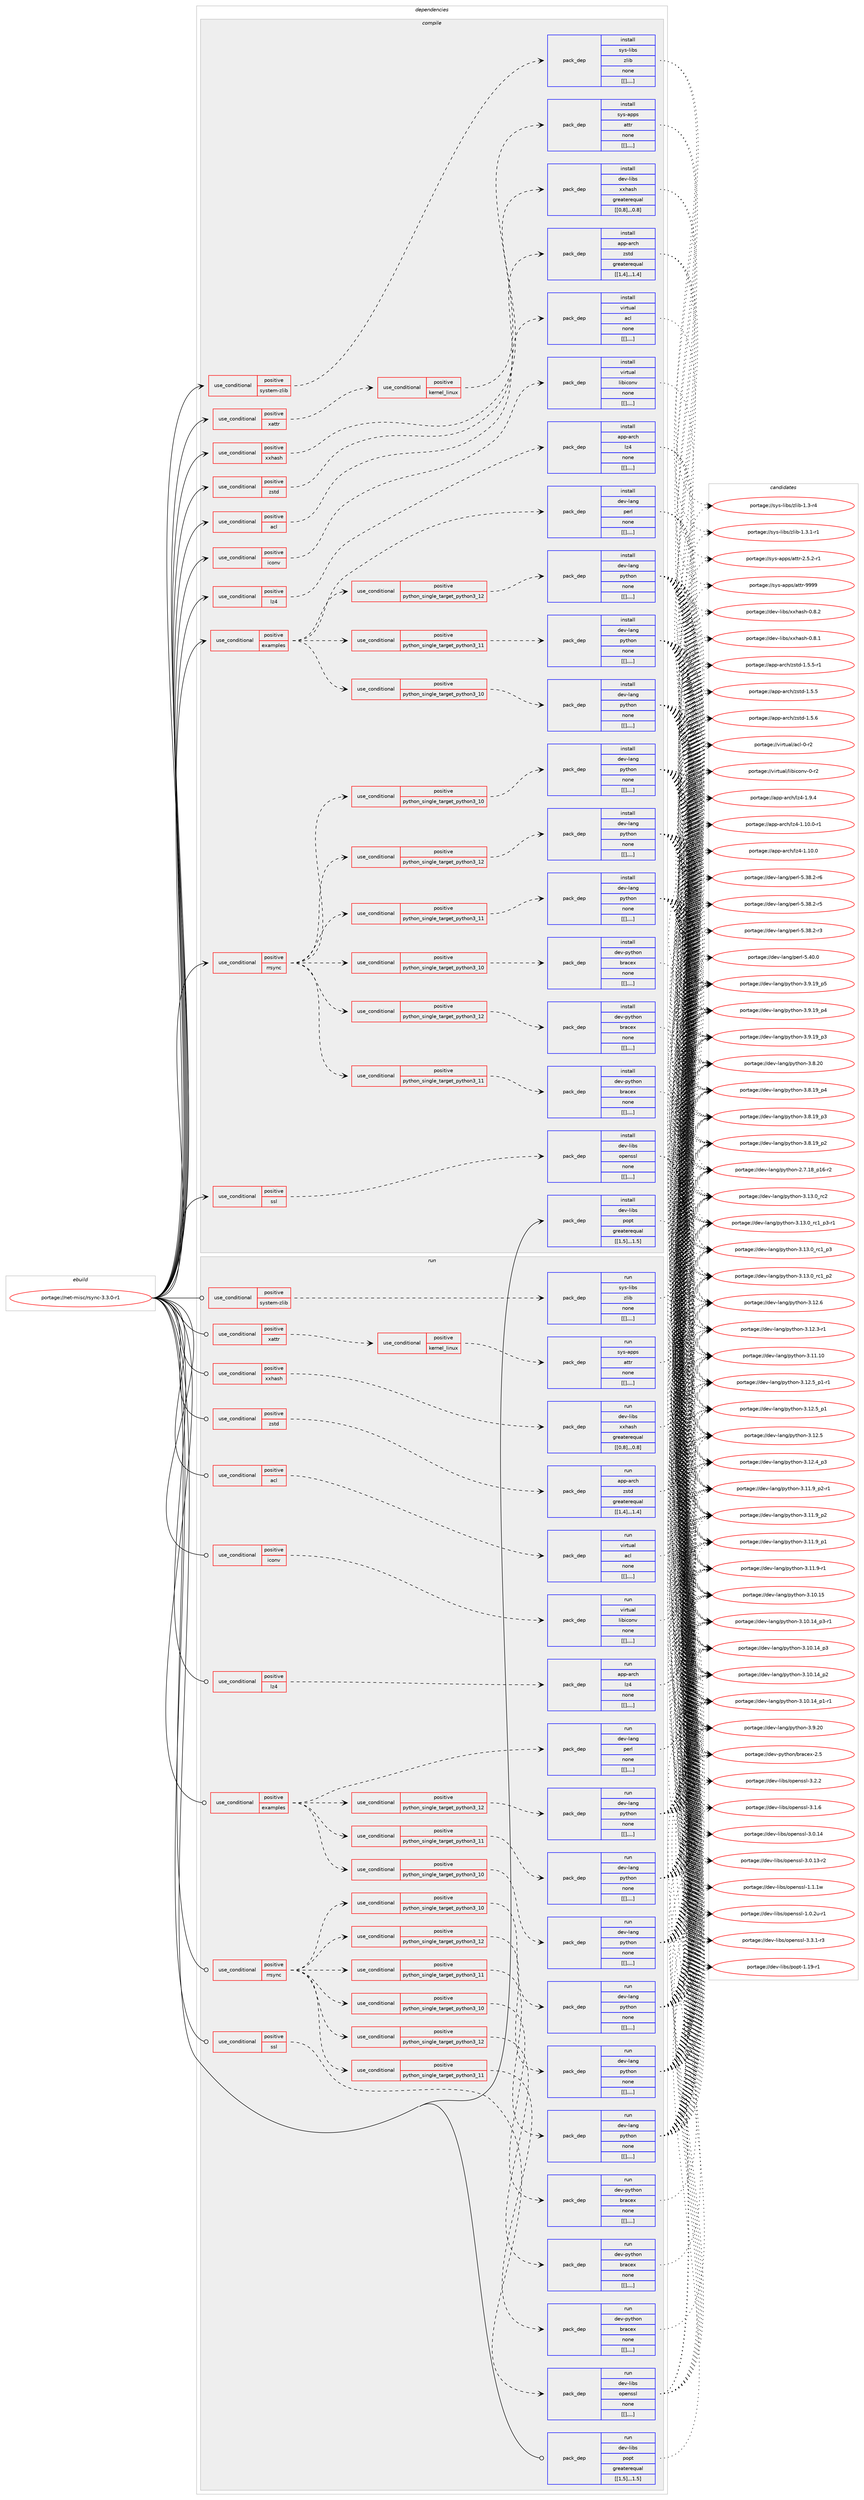 digraph prolog {

# *************
# Graph options
# *************

newrank=true;
concentrate=true;
compound=true;
graph [rankdir=LR,fontname=Helvetica,fontsize=10,ranksep=1.5];#, ranksep=2.5, nodesep=0.2];
edge  [arrowhead=vee];
node  [fontname=Helvetica,fontsize=10];

# **********
# The ebuild
# **********

subgraph cluster_leftcol {
color=gray;
label=<<i>ebuild</i>>;
id [label="portage://net-misc/rsync-3.3.0-r1", color=red, width=4, href="../net-misc/rsync-3.3.0-r1.svg"];
}

# ****************
# The dependencies
# ****************

subgraph cluster_midcol {
color=gray;
label=<<i>dependencies</i>>;
subgraph cluster_compile {
fillcolor="#eeeeee";
style=filled;
label=<<i>compile</i>>;
subgraph cond102756 {
dependency391682 [label=<<TABLE BORDER="0" CELLBORDER="1" CELLSPACING="0" CELLPADDING="4"><TR><TD ROWSPAN="3" CELLPADDING="10">use_conditional</TD></TR><TR><TD>positive</TD></TR><TR><TD>acl</TD></TR></TABLE>>, shape=none, color=red];
subgraph pack286069 {
dependency391683 [label=<<TABLE BORDER="0" CELLBORDER="1" CELLSPACING="0" CELLPADDING="4" WIDTH="220"><TR><TD ROWSPAN="6" CELLPADDING="30">pack_dep</TD></TR><TR><TD WIDTH="110">install</TD></TR><TR><TD>virtual</TD></TR><TR><TD>acl</TD></TR><TR><TD>none</TD></TR><TR><TD>[[],,,,]</TD></TR></TABLE>>, shape=none, color=blue];
}
dependency391682:e -> dependency391683:w [weight=20,style="dashed",arrowhead="vee"];
}
id:e -> dependency391682:w [weight=20,style="solid",arrowhead="vee"];
subgraph cond102757 {
dependency391684 [label=<<TABLE BORDER="0" CELLBORDER="1" CELLSPACING="0" CELLPADDING="4"><TR><TD ROWSPAN="3" CELLPADDING="10">use_conditional</TD></TR><TR><TD>positive</TD></TR><TR><TD>examples</TD></TR></TABLE>>, shape=none, color=red];
subgraph cond102758 {
dependency391685 [label=<<TABLE BORDER="0" CELLBORDER="1" CELLSPACING="0" CELLPADDING="4"><TR><TD ROWSPAN="3" CELLPADDING="10">use_conditional</TD></TR><TR><TD>positive</TD></TR><TR><TD>python_single_target_python3_10</TD></TR></TABLE>>, shape=none, color=red];
subgraph pack286070 {
dependency391686 [label=<<TABLE BORDER="0" CELLBORDER="1" CELLSPACING="0" CELLPADDING="4" WIDTH="220"><TR><TD ROWSPAN="6" CELLPADDING="30">pack_dep</TD></TR><TR><TD WIDTH="110">install</TD></TR><TR><TD>dev-lang</TD></TR><TR><TD>python</TD></TR><TR><TD>none</TD></TR><TR><TD>[[],,,,]</TD></TR></TABLE>>, shape=none, color=blue];
}
dependency391685:e -> dependency391686:w [weight=20,style="dashed",arrowhead="vee"];
}
dependency391684:e -> dependency391685:w [weight=20,style="dashed",arrowhead="vee"];
subgraph cond102759 {
dependency391687 [label=<<TABLE BORDER="0" CELLBORDER="1" CELLSPACING="0" CELLPADDING="4"><TR><TD ROWSPAN="3" CELLPADDING="10">use_conditional</TD></TR><TR><TD>positive</TD></TR><TR><TD>python_single_target_python3_11</TD></TR></TABLE>>, shape=none, color=red];
subgraph pack286071 {
dependency391688 [label=<<TABLE BORDER="0" CELLBORDER="1" CELLSPACING="0" CELLPADDING="4" WIDTH="220"><TR><TD ROWSPAN="6" CELLPADDING="30">pack_dep</TD></TR><TR><TD WIDTH="110">install</TD></TR><TR><TD>dev-lang</TD></TR><TR><TD>python</TD></TR><TR><TD>none</TD></TR><TR><TD>[[],,,,]</TD></TR></TABLE>>, shape=none, color=blue];
}
dependency391687:e -> dependency391688:w [weight=20,style="dashed",arrowhead="vee"];
}
dependency391684:e -> dependency391687:w [weight=20,style="dashed",arrowhead="vee"];
subgraph cond102760 {
dependency391689 [label=<<TABLE BORDER="0" CELLBORDER="1" CELLSPACING="0" CELLPADDING="4"><TR><TD ROWSPAN="3" CELLPADDING="10">use_conditional</TD></TR><TR><TD>positive</TD></TR><TR><TD>python_single_target_python3_12</TD></TR></TABLE>>, shape=none, color=red];
subgraph pack286072 {
dependency391690 [label=<<TABLE BORDER="0" CELLBORDER="1" CELLSPACING="0" CELLPADDING="4" WIDTH="220"><TR><TD ROWSPAN="6" CELLPADDING="30">pack_dep</TD></TR><TR><TD WIDTH="110">install</TD></TR><TR><TD>dev-lang</TD></TR><TR><TD>python</TD></TR><TR><TD>none</TD></TR><TR><TD>[[],,,,]</TD></TR></TABLE>>, shape=none, color=blue];
}
dependency391689:e -> dependency391690:w [weight=20,style="dashed",arrowhead="vee"];
}
dependency391684:e -> dependency391689:w [weight=20,style="dashed",arrowhead="vee"];
subgraph pack286073 {
dependency391691 [label=<<TABLE BORDER="0" CELLBORDER="1" CELLSPACING="0" CELLPADDING="4" WIDTH="220"><TR><TD ROWSPAN="6" CELLPADDING="30">pack_dep</TD></TR><TR><TD WIDTH="110">install</TD></TR><TR><TD>dev-lang</TD></TR><TR><TD>perl</TD></TR><TR><TD>none</TD></TR><TR><TD>[[],,,,]</TD></TR></TABLE>>, shape=none, color=blue];
}
dependency391684:e -> dependency391691:w [weight=20,style="dashed",arrowhead="vee"];
}
id:e -> dependency391684:w [weight=20,style="solid",arrowhead="vee"];
subgraph cond102761 {
dependency391692 [label=<<TABLE BORDER="0" CELLBORDER="1" CELLSPACING="0" CELLPADDING="4"><TR><TD ROWSPAN="3" CELLPADDING="10">use_conditional</TD></TR><TR><TD>positive</TD></TR><TR><TD>iconv</TD></TR></TABLE>>, shape=none, color=red];
subgraph pack286074 {
dependency391693 [label=<<TABLE BORDER="0" CELLBORDER="1" CELLSPACING="0" CELLPADDING="4" WIDTH="220"><TR><TD ROWSPAN="6" CELLPADDING="30">pack_dep</TD></TR><TR><TD WIDTH="110">install</TD></TR><TR><TD>virtual</TD></TR><TR><TD>libiconv</TD></TR><TR><TD>none</TD></TR><TR><TD>[[],,,,]</TD></TR></TABLE>>, shape=none, color=blue];
}
dependency391692:e -> dependency391693:w [weight=20,style="dashed",arrowhead="vee"];
}
id:e -> dependency391692:w [weight=20,style="solid",arrowhead="vee"];
subgraph cond102762 {
dependency391694 [label=<<TABLE BORDER="0" CELLBORDER="1" CELLSPACING="0" CELLPADDING="4"><TR><TD ROWSPAN="3" CELLPADDING="10">use_conditional</TD></TR><TR><TD>positive</TD></TR><TR><TD>lz4</TD></TR></TABLE>>, shape=none, color=red];
subgraph pack286075 {
dependency391695 [label=<<TABLE BORDER="0" CELLBORDER="1" CELLSPACING="0" CELLPADDING="4" WIDTH="220"><TR><TD ROWSPAN="6" CELLPADDING="30">pack_dep</TD></TR><TR><TD WIDTH="110">install</TD></TR><TR><TD>app-arch</TD></TR><TR><TD>lz4</TD></TR><TR><TD>none</TD></TR><TR><TD>[[],,,,]</TD></TR></TABLE>>, shape=none, color=blue];
}
dependency391694:e -> dependency391695:w [weight=20,style="dashed",arrowhead="vee"];
}
id:e -> dependency391694:w [weight=20,style="solid",arrowhead="vee"];
subgraph cond102763 {
dependency391696 [label=<<TABLE BORDER="0" CELLBORDER="1" CELLSPACING="0" CELLPADDING="4"><TR><TD ROWSPAN="3" CELLPADDING="10">use_conditional</TD></TR><TR><TD>positive</TD></TR><TR><TD>rrsync</TD></TR></TABLE>>, shape=none, color=red];
subgraph cond102764 {
dependency391697 [label=<<TABLE BORDER="0" CELLBORDER="1" CELLSPACING="0" CELLPADDING="4"><TR><TD ROWSPAN="3" CELLPADDING="10">use_conditional</TD></TR><TR><TD>positive</TD></TR><TR><TD>python_single_target_python3_10</TD></TR></TABLE>>, shape=none, color=red];
subgraph pack286076 {
dependency391698 [label=<<TABLE BORDER="0" CELLBORDER="1" CELLSPACING="0" CELLPADDING="4" WIDTH="220"><TR><TD ROWSPAN="6" CELLPADDING="30">pack_dep</TD></TR><TR><TD WIDTH="110">install</TD></TR><TR><TD>dev-lang</TD></TR><TR><TD>python</TD></TR><TR><TD>none</TD></TR><TR><TD>[[],,,,]</TD></TR></TABLE>>, shape=none, color=blue];
}
dependency391697:e -> dependency391698:w [weight=20,style="dashed",arrowhead="vee"];
}
dependency391696:e -> dependency391697:w [weight=20,style="dashed",arrowhead="vee"];
subgraph cond102765 {
dependency391699 [label=<<TABLE BORDER="0" CELLBORDER="1" CELLSPACING="0" CELLPADDING="4"><TR><TD ROWSPAN="3" CELLPADDING="10">use_conditional</TD></TR><TR><TD>positive</TD></TR><TR><TD>python_single_target_python3_11</TD></TR></TABLE>>, shape=none, color=red];
subgraph pack286077 {
dependency391700 [label=<<TABLE BORDER="0" CELLBORDER="1" CELLSPACING="0" CELLPADDING="4" WIDTH="220"><TR><TD ROWSPAN="6" CELLPADDING="30">pack_dep</TD></TR><TR><TD WIDTH="110">install</TD></TR><TR><TD>dev-lang</TD></TR><TR><TD>python</TD></TR><TR><TD>none</TD></TR><TR><TD>[[],,,,]</TD></TR></TABLE>>, shape=none, color=blue];
}
dependency391699:e -> dependency391700:w [weight=20,style="dashed",arrowhead="vee"];
}
dependency391696:e -> dependency391699:w [weight=20,style="dashed",arrowhead="vee"];
subgraph cond102766 {
dependency391701 [label=<<TABLE BORDER="0" CELLBORDER="1" CELLSPACING="0" CELLPADDING="4"><TR><TD ROWSPAN="3" CELLPADDING="10">use_conditional</TD></TR><TR><TD>positive</TD></TR><TR><TD>python_single_target_python3_12</TD></TR></TABLE>>, shape=none, color=red];
subgraph pack286078 {
dependency391702 [label=<<TABLE BORDER="0" CELLBORDER="1" CELLSPACING="0" CELLPADDING="4" WIDTH="220"><TR><TD ROWSPAN="6" CELLPADDING="30">pack_dep</TD></TR><TR><TD WIDTH="110">install</TD></TR><TR><TD>dev-lang</TD></TR><TR><TD>python</TD></TR><TR><TD>none</TD></TR><TR><TD>[[],,,,]</TD></TR></TABLE>>, shape=none, color=blue];
}
dependency391701:e -> dependency391702:w [weight=20,style="dashed",arrowhead="vee"];
}
dependency391696:e -> dependency391701:w [weight=20,style="dashed",arrowhead="vee"];
subgraph cond102767 {
dependency391703 [label=<<TABLE BORDER="0" CELLBORDER="1" CELLSPACING="0" CELLPADDING="4"><TR><TD ROWSPAN="3" CELLPADDING="10">use_conditional</TD></TR><TR><TD>positive</TD></TR><TR><TD>python_single_target_python3_10</TD></TR></TABLE>>, shape=none, color=red];
subgraph pack286079 {
dependency391704 [label=<<TABLE BORDER="0" CELLBORDER="1" CELLSPACING="0" CELLPADDING="4" WIDTH="220"><TR><TD ROWSPAN="6" CELLPADDING="30">pack_dep</TD></TR><TR><TD WIDTH="110">install</TD></TR><TR><TD>dev-python</TD></TR><TR><TD>bracex</TD></TR><TR><TD>none</TD></TR><TR><TD>[[],,,,]</TD></TR></TABLE>>, shape=none, color=blue];
}
dependency391703:e -> dependency391704:w [weight=20,style="dashed",arrowhead="vee"];
}
dependency391696:e -> dependency391703:w [weight=20,style="dashed",arrowhead="vee"];
subgraph cond102768 {
dependency391705 [label=<<TABLE BORDER="0" CELLBORDER="1" CELLSPACING="0" CELLPADDING="4"><TR><TD ROWSPAN="3" CELLPADDING="10">use_conditional</TD></TR><TR><TD>positive</TD></TR><TR><TD>python_single_target_python3_11</TD></TR></TABLE>>, shape=none, color=red];
subgraph pack286080 {
dependency391706 [label=<<TABLE BORDER="0" CELLBORDER="1" CELLSPACING="0" CELLPADDING="4" WIDTH="220"><TR><TD ROWSPAN="6" CELLPADDING="30">pack_dep</TD></TR><TR><TD WIDTH="110">install</TD></TR><TR><TD>dev-python</TD></TR><TR><TD>bracex</TD></TR><TR><TD>none</TD></TR><TR><TD>[[],,,,]</TD></TR></TABLE>>, shape=none, color=blue];
}
dependency391705:e -> dependency391706:w [weight=20,style="dashed",arrowhead="vee"];
}
dependency391696:e -> dependency391705:w [weight=20,style="dashed",arrowhead="vee"];
subgraph cond102769 {
dependency391707 [label=<<TABLE BORDER="0" CELLBORDER="1" CELLSPACING="0" CELLPADDING="4"><TR><TD ROWSPAN="3" CELLPADDING="10">use_conditional</TD></TR><TR><TD>positive</TD></TR><TR><TD>python_single_target_python3_12</TD></TR></TABLE>>, shape=none, color=red];
subgraph pack286081 {
dependency391708 [label=<<TABLE BORDER="0" CELLBORDER="1" CELLSPACING="0" CELLPADDING="4" WIDTH="220"><TR><TD ROWSPAN="6" CELLPADDING="30">pack_dep</TD></TR><TR><TD WIDTH="110">install</TD></TR><TR><TD>dev-python</TD></TR><TR><TD>bracex</TD></TR><TR><TD>none</TD></TR><TR><TD>[[],,,,]</TD></TR></TABLE>>, shape=none, color=blue];
}
dependency391707:e -> dependency391708:w [weight=20,style="dashed",arrowhead="vee"];
}
dependency391696:e -> dependency391707:w [weight=20,style="dashed",arrowhead="vee"];
}
id:e -> dependency391696:w [weight=20,style="solid",arrowhead="vee"];
subgraph cond102770 {
dependency391709 [label=<<TABLE BORDER="0" CELLBORDER="1" CELLSPACING="0" CELLPADDING="4"><TR><TD ROWSPAN="3" CELLPADDING="10">use_conditional</TD></TR><TR><TD>positive</TD></TR><TR><TD>ssl</TD></TR></TABLE>>, shape=none, color=red];
subgraph pack286082 {
dependency391710 [label=<<TABLE BORDER="0" CELLBORDER="1" CELLSPACING="0" CELLPADDING="4" WIDTH="220"><TR><TD ROWSPAN="6" CELLPADDING="30">pack_dep</TD></TR><TR><TD WIDTH="110">install</TD></TR><TR><TD>dev-libs</TD></TR><TR><TD>openssl</TD></TR><TR><TD>none</TD></TR><TR><TD>[[],,,,]</TD></TR></TABLE>>, shape=none, color=blue];
}
dependency391709:e -> dependency391710:w [weight=20,style="dashed",arrowhead="vee"];
}
id:e -> dependency391709:w [weight=20,style="solid",arrowhead="vee"];
subgraph cond102771 {
dependency391711 [label=<<TABLE BORDER="0" CELLBORDER="1" CELLSPACING="0" CELLPADDING="4"><TR><TD ROWSPAN="3" CELLPADDING="10">use_conditional</TD></TR><TR><TD>positive</TD></TR><TR><TD>system-zlib</TD></TR></TABLE>>, shape=none, color=red];
subgraph pack286083 {
dependency391712 [label=<<TABLE BORDER="0" CELLBORDER="1" CELLSPACING="0" CELLPADDING="4" WIDTH="220"><TR><TD ROWSPAN="6" CELLPADDING="30">pack_dep</TD></TR><TR><TD WIDTH="110">install</TD></TR><TR><TD>sys-libs</TD></TR><TR><TD>zlib</TD></TR><TR><TD>none</TD></TR><TR><TD>[[],,,,]</TD></TR></TABLE>>, shape=none, color=blue];
}
dependency391711:e -> dependency391712:w [weight=20,style="dashed",arrowhead="vee"];
}
id:e -> dependency391711:w [weight=20,style="solid",arrowhead="vee"];
subgraph cond102772 {
dependency391713 [label=<<TABLE BORDER="0" CELLBORDER="1" CELLSPACING="0" CELLPADDING="4"><TR><TD ROWSPAN="3" CELLPADDING="10">use_conditional</TD></TR><TR><TD>positive</TD></TR><TR><TD>xattr</TD></TR></TABLE>>, shape=none, color=red];
subgraph cond102773 {
dependency391714 [label=<<TABLE BORDER="0" CELLBORDER="1" CELLSPACING="0" CELLPADDING="4"><TR><TD ROWSPAN="3" CELLPADDING="10">use_conditional</TD></TR><TR><TD>positive</TD></TR><TR><TD>kernel_linux</TD></TR></TABLE>>, shape=none, color=red];
subgraph pack286084 {
dependency391715 [label=<<TABLE BORDER="0" CELLBORDER="1" CELLSPACING="0" CELLPADDING="4" WIDTH="220"><TR><TD ROWSPAN="6" CELLPADDING="30">pack_dep</TD></TR><TR><TD WIDTH="110">install</TD></TR><TR><TD>sys-apps</TD></TR><TR><TD>attr</TD></TR><TR><TD>none</TD></TR><TR><TD>[[],,,,]</TD></TR></TABLE>>, shape=none, color=blue];
}
dependency391714:e -> dependency391715:w [weight=20,style="dashed",arrowhead="vee"];
}
dependency391713:e -> dependency391714:w [weight=20,style="dashed",arrowhead="vee"];
}
id:e -> dependency391713:w [weight=20,style="solid",arrowhead="vee"];
subgraph cond102774 {
dependency391716 [label=<<TABLE BORDER="0" CELLBORDER="1" CELLSPACING="0" CELLPADDING="4"><TR><TD ROWSPAN="3" CELLPADDING="10">use_conditional</TD></TR><TR><TD>positive</TD></TR><TR><TD>xxhash</TD></TR></TABLE>>, shape=none, color=red];
subgraph pack286085 {
dependency391717 [label=<<TABLE BORDER="0" CELLBORDER="1" CELLSPACING="0" CELLPADDING="4" WIDTH="220"><TR><TD ROWSPAN="6" CELLPADDING="30">pack_dep</TD></TR><TR><TD WIDTH="110">install</TD></TR><TR><TD>dev-libs</TD></TR><TR><TD>xxhash</TD></TR><TR><TD>greaterequal</TD></TR><TR><TD>[[0,8],,,0.8]</TD></TR></TABLE>>, shape=none, color=blue];
}
dependency391716:e -> dependency391717:w [weight=20,style="dashed",arrowhead="vee"];
}
id:e -> dependency391716:w [weight=20,style="solid",arrowhead="vee"];
subgraph cond102775 {
dependency391718 [label=<<TABLE BORDER="0" CELLBORDER="1" CELLSPACING="0" CELLPADDING="4"><TR><TD ROWSPAN="3" CELLPADDING="10">use_conditional</TD></TR><TR><TD>positive</TD></TR><TR><TD>zstd</TD></TR></TABLE>>, shape=none, color=red];
subgraph pack286086 {
dependency391719 [label=<<TABLE BORDER="0" CELLBORDER="1" CELLSPACING="0" CELLPADDING="4" WIDTH="220"><TR><TD ROWSPAN="6" CELLPADDING="30">pack_dep</TD></TR><TR><TD WIDTH="110">install</TD></TR><TR><TD>app-arch</TD></TR><TR><TD>zstd</TD></TR><TR><TD>greaterequal</TD></TR><TR><TD>[[1,4],,,1.4]</TD></TR></TABLE>>, shape=none, color=blue];
}
dependency391718:e -> dependency391719:w [weight=20,style="dashed",arrowhead="vee"];
}
id:e -> dependency391718:w [weight=20,style="solid",arrowhead="vee"];
subgraph pack286087 {
dependency391720 [label=<<TABLE BORDER="0" CELLBORDER="1" CELLSPACING="0" CELLPADDING="4" WIDTH="220"><TR><TD ROWSPAN="6" CELLPADDING="30">pack_dep</TD></TR><TR><TD WIDTH="110">install</TD></TR><TR><TD>dev-libs</TD></TR><TR><TD>popt</TD></TR><TR><TD>greaterequal</TD></TR><TR><TD>[[1,5],,,1.5]</TD></TR></TABLE>>, shape=none, color=blue];
}
id:e -> dependency391720:w [weight=20,style="solid",arrowhead="vee"];
}
subgraph cluster_compileandrun {
fillcolor="#eeeeee";
style=filled;
label=<<i>compile and run</i>>;
}
subgraph cluster_run {
fillcolor="#eeeeee";
style=filled;
label=<<i>run</i>>;
subgraph cond102776 {
dependency391721 [label=<<TABLE BORDER="0" CELLBORDER="1" CELLSPACING="0" CELLPADDING="4"><TR><TD ROWSPAN="3" CELLPADDING="10">use_conditional</TD></TR><TR><TD>positive</TD></TR><TR><TD>acl</TD></TR></TABLE>>, shape=none, color=red];
subgraph pack286088 {
dependency391722 [label=<<TABLE BORDER="0" CELLBORDER="1" CELLSPACING="0" CELLPADDING="4" WIDTH="220"><TR><TD ROWSPAN="6" CELLPADDING="30">pack_dep</TD></TR><TR><TD WIDTH="110">run</TD></TR><TR><TD>virtual</TD></TR><TR><TD>acl</TD></TR><TR><TD>none</TD></TR><TR><TD>[[],,,,]</TD></TR></TABLE>>, shape=none, color=blue];
}
dependency391721:e -> dependency391722:w [weight=20,style="dashed",arrowhead="vee"];
}
id:e -> dependency391721:w [weight=20,style="solid",arrowhead="odot"];
subgraph cond102777 {
dependency391723 [label=<<TABLE BORDER="0" CELLBORDER="1" CELLSPACING="0" CELLPADDING="4"><TR><TD ROWSPAN="3" CELLPADDING="10">use_conditional</TD></TR><TR><TD>positive</TD></TR><TR><TD>examples</TD></TR></TABLE>>, shape=none, color=red];
subgraph cond102778 {
dependency391724 [label=<<TABLE BORDER="0" CELLBORDER="1" CELLSPACING="0" CELLPADDING="4"><TR><TD ROWSPAN="3" CELLPADDING="10">use_conditional</TD></TR><TR><TD>positive</TD></TR><TR><TD>python_single_target_python3_10</TD></TR></TABLE>>, shape=none, color=red];
subgraph pack286089 {
dependency391725 [label=<<TABLE BORDER="0" CELLBORDER="1" CELLSPACING="0" CELLPADDING="4" WIDTH="220"><TR><TD ROWSPAN="6" CELLPADDING="30">pack_dep</TD></TR><TR><TD WIDTH="110">run</TD></TR><TR><TD>dev-lang</TD></TR><TR><TD>python</TD></TR><TR><TD>none</TD></TR><TR><TD>[[],,,,]</TD></TR></TABLE>>, shape=none, color=blue];
}
dependency391724:e -> dependency391725:w [weight=20,style="dashed",arrowhead="vee"];
}
dependency391723:e -> dependency391724:w [weight=20,style="dashed",arrowhead="vee"];
subgraph cond102779 {
dependency391726 [label=<<TABLE BORDER="0" CELLBORDER="1" CELLSPACING="0" CELLPADDING="4"><TR><TD ROWSPAN="3" CELLPADDING="10">use_conditional</TD></TR><TR><TD>positive</TD></TR><TR><TD>python_single_target_python3_11</TD></TR></TABLE>>, shape=none, color=red];
subgraph pack286090 {
dependency391727 [label=<<TABLE BORDER="0" CELLBORDER="1" CELLSPACING="0" CELLPADDING="4" WIDTH="220"><TR><TD ROWSPAN="6" CELLPADDING="30">pack_dep</TD></TR><TR><TD WIDTH="110">run</TD></TR><TR><TD>dev-lang</TD></TR><TR><TD>python</TD></TR><TR><TD>none</TD></TR><TR><TD>[[],,,,]</TD></TR></TABLE>>, shape=none, color=blue];
}
dependency391726:e -> dependency391727:w [weight=20,style="dashed",arrowhead="vee"];
}
dependency391723:e -> dependency391726:w [weight=20,style="dashed",arrowhead="vee"];
subgraph cond102780 {
dependency391728 [label=<<TABLE BORDER="0" CELLBORDER="1" CELLSPACING="0" CELLPADDING="4"><TR><TD ROWSPAN="3" CELLPADDING="10">use_conditional</TD></TR><TR><TD>positive</TD></TR><TR><TD>python_single_target_python3_12</TD></TR></TABLE>>, shape=none, color=red];
subgraph pack286091 {
dependency391729 [label=<<TABLE BORDER="0" CELLBORDER="1" CELLSPACING="0" CELLPADDING="4" WIDTH="220"><TR><TD ROWSPAN="6" CELLPADDING="30">pack_dep</TD></TR><TR><TD WIDTH="110">run</TD></TR><TR><TD>dev-lang</TD></TR><TR><TD>python</TD></TR><TR><TD>none</TD></TR><TR><TD>[[],,,,]</TD></TR></TABLE>>, shape=none, color=blue];
}
dependency391728:e -> dependency391729:w [weight=20,style="dashed",arrowhead="vee"];
}
dependency391723:e -> dependency391728:w [weight=20,style="dashed",arrowhead="vee"];
subgraph pack286092 {
dependency391730 [label=<<TABLE BORDER="0" CELLBORDER="1" CELLSPACING="0" CELLPADDING="4" WIDTH="220"><TR><TD ROWSPAN="6" CELLPADDING="30">pack_dep</TD></TR><TR><TD WIDTH="110">run</TD></TR><TR><TD>dev-lang</TD></TR><TR><TD>perl</TD></TR><TR><TD>none</TD></TR><TR><TD>[[],,,,]</TD></TR></TABLE>>, shape=none, color=blue];
}
dependency391723:e -> dependency391730:w [weight=20,style="dashed",arrowhead="vee"];
}
id:e -> dependency391723:w [weight=20,style="solid",arrowhead="odot"];
subgraph cond102781 {
dependency391731 [label=<<TABLE BORDER="0" CELLBORDER="1" CELLSPACING="0" CELLPADDING="4"><TR><TD ROWSPAN="3" CELLPADDING="10">use_conditional</TD></TR><TR><TD>positive</TD></TR><TR><TD>iconv</TD></TR></TABLE>>, shape=none, color=red];
subgraph pack286093 {
dependency391732 [label=<<TABLE BORDER="0" CELLBORDER="1" CELLSPACING="0" CELLPADDING="4" WIDTH="220"><TR><TD ROWSPAN="6" CELLPADDING="30">pack_dep</TD></TR><TR><TD WIDTH="110">run</TD></TR><TR><TD>virtual</TD></TR><TR><TD>libiconv</TD></TR><TR><TD>none</TD></TR><TR><TD>[[],,,,]</TD></TR></TABLE>>, shape=none, color=blue];
}
dependency391731:e -> dependency391732:w [weight=20,style="dashed",arrowhead="vee"];
}
id:e -> dependency391731:w [weight=20,style="solid",arrowhead="odot"];
subgraph cond102782 {
dependency391733 [label=<<TABLE BORDER="0" CELLBORDER="1" CELLSPACING="0" CELLPADDING="4"><TR><TD ROWSPAN="3" CELLPADDING="10">use_conditional</TD></TR><TR><TD>positive</TD></TR><TR><TD>lz4</TD></TR></TABLE>>, shape=none, color=red];
subgraph pack286094 {
dependency391734 [label=<<TABLE BORDER="0" CELLBORDER="1" CELLSPACING="0" CELLPADDING="4" WIDTH="220"><TR><TD ROWSPAN="6" CELLPADDING="30">pack_dep</TD></TR><TR><TD WIDTH="110">run</TD></TR><TR><TD>app-arch</TD></TR><TR><TD>lz4</TD></TR><TR><TD>none</TD></TR><TR><TD>[[],,,,]</TD></TR></TABLE>>, shape=none, color=blue];
}
dependency391733:e -> dependency391734:w [weight=20,style="dashed",arrowhead="vee"];
}
id:e -> dependency391733:w [weight=20,style="solid",arrowhead="odot"];
subgraph cond102783 {
dependency391735 [label=<<TABLE BORDER="0" CELLBORDER="1" CELLSPACING="0" CELLPADDING="4"><TR><TD ROWSPAN="3" CELLPADDING="10">use_conditional</TD></TR><TR><TD>positive</TD></TR><TR><TD>rrsync</TD></TR></TABLE>>, shape=none, color=red];
subgraph cond102784 {
dependency391736 [label=<<TABLE BORDER="0" CELLBORDER="1" CELLSPACING="0" CELLPADDING="4"><TR><TD ROWSPAN="3" CELLPADDING="10">use_conditional</TD></TR><TR><TD>positive</TD></TR><TR><TD>python_single_target_python3_10</TD></TR></TABLE>>, shape=none, color=red];
subgraph pack286095 {
dependency391737 [label=<<TABLE BORDER="0" CELLBORDER="1" CELLSPACING="0" CELLPADDING="4" WIDTH="220"><TR><TD ROWSPAN="6" CELLPADDING="30">pack_dep</TD></TR><TR><TD WIDTH="110">run</TD></TR><TR><TD>dev-lang</TD></TR><TR><TD>python</TD></TR><TR><TD>none</TD></TR><TR><TD>[[],,,,]</TD></TR></TABLE>>, shape=none, color=blue];
}
dependency391736:e -> dependency391737:w [weight=20,style="dashed",arrowhead="vee"];
}
dependency391735:e -> dependency391736:w [weight=20,style="dashed",arrowhead="vee"];
subgraph cond102785 {
dependency391738 [label=<<TABLE BORDER="0" CELLBORDER="1" CELLSPACING="0" CELLPADDING="4"><TR><TD ROWSPAN="3" CELLPADDING="10">use_conditional</TD></TR><TR><TD>positive</TD></TR><TR><TD>python_single_target_python3_11</TD></TR></TABLE>>, shape=none, color=red];
subgraph pack286096 {
dependency391739 [label=<<TABLE BORDER="0" CELLBORDER="1" CELLSPACING="0" CELLPADDING="4" WIDTH="220"><TR><TD ROWSPAN="6" CELLPADDING="30">pack_dep</TD></TR><TR><TD WIDTH="110">run</TD></TR><TR><TD>dev-lang</TD></TR><TR><TD>python</TD></TR><TR><TD>none</TD></TR><TR><TD>[[],,,,]</TD></TR></TABLE>>, shape=none, color=blue];
}
dependency391738:e -> dependency391739:w [weight=20,style="dashed",arrowhead="vee"];
}
dependency391735:e -> dependency391738:w [weight=20,style="dashed",arrowhead="vee"];
subgraph cond102786 {
dependency391740 [label=<<TABLE BORDER="0" CELLBORDER="1" CELLSPACING="0" CELLPADDING="4"><TR><TD ROWSPAN="3" CELLPADDING="10">use_conditional</TD></TR><TR><TD>positive</TD></TR><TR><TD>python_single_target_python3_12</TD></TR></TABLE>>, shape=none, color=red];
subgraph pack286097 {
dependency391741 [label=<<TABLE BORDER="0" CELLBORDER="1" CELLSPACING="0" CELLPADDING="4" WIDTH="220"><TR><TD ROWSPAN="6" CELLPADDING="30">pack_dep</TD></TR><TR><TD WIDTH="110">run</TD></TR><TR><TD>dev-lang</TD></TR><TR><TD>python</TD></TR><TR><TD>none</TD></TR><TR><TD>[[],,,,]</TD></TR></TABLE>>, shape=none, color=blue];
}
dependency391740:e -> dependency391741:w [weight=20,style="dashed",arrowhead="vee"];
}
dependency391735:e -> dependency391740:w [weight=20,style="dashed",arrowhead="vee"];
subgraph cond102787 {
dependency391742 [label=<<TABLE BORDER="0" CELLBORDER="1" CELLSPACING="0" CELLPADDING="4"><TR><TD ROWSPAN="3" CELLPADDING="10">use_conditional</TD></TR><TR><TD>positive</TD></TR><TR><TD>python_single_target_python3_10</TD></TR></TABLE>>, shape=none, color=red];
subgraph pack286098 {
dependency391743 [label=<<TABLE BORDER="0" CELLBORDER="1" CELLSPACING="0" CELLPADDING="4" WIDTH="220"><TR><TD ROWSPAN="6" CELLPADDING="30">pack_dep</TD></TR><TR><TD WIDTH="110">run</TD></TR><TR><TD>dev-python</TD></TR><TR><TD>bracex</TD></TR><TR><TD>none</TD></TR><TR><TD>[[],,,,]</TD></TR></TABLE>>, shape=none, color=blue];
}
dependency391742:e -> dependency391743:w [weight=20,style="dashed",arrowhead="vee"];
}
dependency391735:e -> dependency391742:w [weight=20,style="dashed",arrowhead="vee"];
subgraph cond102788 {
dependency391744 [label=<<TABLE BORDER="0" CELLBORDER="1" CELLSPACING="0" CELLPADDING="4"><TR><TD ROWSPAN="3" CELLPADDING="10">use_conditional</TD></TR><TR><TD>positive</TD></TR><TR><TD>python_single_target_python3_11</TD></TR></TABLE>>, shape=none, color=red];
subgraph pack286099 {
dependency391745 [label=<<TABLE BORDER="0" CELLBORDER="1" CELLSPACING="0" CELLPADDING="4" WIDTH="220"><TR><TD ROWSPAN="6" CELLPADDING="30">pack_dep</TD></TR><TR><TD WIDTH="110">run</TD></TR><TR><TD>dev-python</TD></TR><TR><TD>bracex</TD></TR><TR><TD>none</TD></TR><TR><TD>[[],,,,]</TD></TR></TABLE>>, shape=none, color=blue];
}
dependency391744:e -> dependency391745:w [weight=20,style="dashed",arrowhead="vee"];
}
dependency391735:e -> dependency391744:w [weight=20,style="dashed",arrowhead="vee"];
subgraph cond102789 {
dependency391746 [label=<<TABLE BORDER="0" CELLBORDER="1" CELLSPACING="0" CELLPADDING="4"><TR><TD ROWSPAN="3" CELLPADDING="10">use_conditional</TD></TR><TR><TD>positive</TD></TR><TR><TD>python_single_target_python3_12</TD></TR></TABLE>>, shape=none, color=red];
subgraph pack286100 {
dependency391747 [label=<<TABLE BORDER="0" CELLBORDER="1" CELLSPACING="0" CELLPADDING="4" WIDTH="220"><TR><TD ROWSPAN="6" CELLPADDING="30">pack_dep</TD></TR><TR><TD WIDTH="110">run</TD></TR><TR><TD>dev-python</TD></TR><TR><TD>bracex</TD></TR><TR><TD>none</TD></TR><TR><TD>[[],,,,]</TD></TR></TABLE>>, shape=none, color=blue];
}
dependency391746:e -> dependency391747:w [weight=20,style="dashed",arrowhead="vee"];
}
dependency391735:e -> dependency391746:w [weight=20,style="dashed",arrowhead="vee"];
}
id:e -> dependency391735:w [weight=20,style="solid",arrowhead="odot"];
subgraph cond102790 {
dependency391748 [label=<<TABLE BORDER="0" CELLBORDER="1" CELLSPACING="0" CELLPADDING="4"><TR><TD ROWSPAN="3" CELLPADDING="10">use_conditional</TD></TR><TR><TD>positive</TD></TR><TR><TD>ssl</TD></TR></TABLE>>, shape=none, color=red];
subgraph pack286101 {
dependency391749 [label=<<TABLE BORDER="0" CELLBORDER="1" CELLSPACING="0" CELLPADDING="4" WIDTH="220"><TR><TD ROWSPAN="6" CELLPADDING="30">pack_dep</TD></TR><TR><TD WIDTH="110">run</TD></TR><TR><TD>dev-libs</TD></TR><TR><TD>openssl</TD></TR><TR><TD>none</TD></TR><TR><TD>[[],,,,]</TD></TR></TABLE>>, shape=none, color=blue];
}
dependency391748:e -> dependency391749:w [weight=20,style="dashed",arrowhead="vee"];
}
id:e -> dependency391748:w [weight=20,style="solid",arrowhead="odot"];
subgraph cond102791 {
dependency391750 [label=<<TABLE BORDER="0" CELLBORDER="1" CELLSPACING="0" CELLPADDING="4"><TR><TD ROWSPAN="3" CELLPADDING="10">use_conditional</TD></TR><TR><TD>positive</TD></TR><TR><TD>system-zlib</TD></TR></TABLE>>, shape=none, color=red];
subgraph pack286102 {
dependency391751 [label=<<TABLE BORDER="0" CELLBORDER="1" CELLSPACING="0" CELLPADDING="4" WIDTH="220"><TR><TD ROWSPAN="6" CELLPADDING="30">pack_dep</TD></TR><TR><TD WIDTH="110">run</TD></TR><TR><TD>sys-libs</TD></TR><TR><TD>zlib</TD></TR><TR><TD>none</TD></TR><TR><TD>[[],,,,]</TD></TR></TABLE>>, shape=none, color=blue];
}
dependency391750:e -> dependency391751:w [weight=20,style="dashed",arrowhead="vee"];
}
id:e -> dependency391750:w [weight=20,style="solid",arrowhead="odot"];
subgraph cond102792 {
dependency391752 [label=<<TABLE BORDER="0" CELLBORDER="1" CELLSPACING="0" CELLPADDING="4"><TR><TD ROWSPAN="3" CELLPADDING="10">use_conditional</TD></TR><TR><TD>positive</TD></TR><TR><TD>xattr</TD></TR></TABLE>>, shape=none, color=red];
subgraph cond102793 {
dependency391753 [label=<<TABLE BORDER="0" CELLBORDER="1" CELLSPACING="0" CELLPADDING="4"><TR><TD ROWSPAN="3" CELLPADDING="10">use_conditional</TD></TR><TR><TD>positive</TD></TR><TR><TD>kernel_linux</TD></TR></TABLE>>, shape=none, color=red];
subgraph pack286103 {
dependency391754 [label=<<TABLE BORDER="0" CELLBORDER="1" CELLSPACING="0" CELLPADDING="4" WIDTH="220"><TR><TD ROWSPAN="6" CELLPADDING="30">pack_dep</TD></TR><TR><TD WIDTH="110">run</TD></TR><TR><TD>sys-apps</TD></TR><TR><TD>attr</TD></TR><TR><TD>none</TD></TR><TR><TD>[[],,,,]</TD></TR></TABLE>>, shape=none, color=blue];
}
dependency391753:e -> dependency391754:w [weight=20,style="dashed",arrowhead="vee"];
}
dependency391752:e -> dependency391753:w [weight=20,style="dashed",arrowhead="vee"];
}
id:e -> dependency391752:w [weight=20,style="solid",arrowhead="odot"];
subgraph cond102794 {
dependency391755 [label=<<TABLE BORDER="0" CELLBORDER="1" CELLSPACING="0" CELLPADDING="4"><TR><TD ROWSPAN="3" CELLPADDING="10">use_conditional</TD></TR><TR><TD>positive</TD></TR><TR><TD>xxhash</TD></TR></TABLE>>, shape=none, color=red];
subgraph pack286104 {
dependency391756 [label=<<TABLE BORDER="0" CELLBORDER="1" CELLSPACING="0" CELLPADDING="4" WIDTH="220"><TR><TD ROWSPAN="6" CELLPADDING="30">pack_dep</TD></TR><TR><TD WIDTH="110">run</TD></TR><TR><TD>dev-libs</TD></TR><TR><TD>xxhash</TD></TR><TR><TD>greaterequal</TD></TR><TR><TD>[[0,8],,,0.8]</TD></TR></TABLE>>, shape=none, color=blue];
}
dependency391755:e -> dependency391756:w [weight=20,style="dashed",arrowhead="vee"];
}
id:e -> dependency391755:w [weight=20,style="solid",arrowhead="odot"];
subgraph cond102795 {
dependency391757 [label=<<TABLE BORDER="0" CELLBORDER="1" CELLSPACING="0" CELLPADDING="4"><TR><TD ROWSPAN="3" CELLPADDING="10">use_conditional</TD></TR><TR><TD>positive</TD></TR><TR><TD>zstd</TD></TR></TABLE>>, shape=none, color=red];
subgraph pack286105 {
dependency391758 [label=<<TABLE BORDER="0" CELLBORDER="1" CELLSPACING="0" CELLPADDING="4" WIDTH="220"><TR><TD ROWSPAN="6" CELLPADDING="30">pack_dep</TD></TR><TR><TD WIDTH="110">run</TD></TR><TR><TD>app-arch</TD></TR><TR><TD>zstd</TD></TR><TR><TD>greaterequal</TD></TR><TR><TD>[[1,4],,,1.4]</TD></TR></TABLE>>, shape=none, color=blue];
}
dependency391757:e -> dependency391758:w [weight=20,style="dashed",arrowhead="vee"];
}
id:e -> dependency391757:w [weight=20,style="solid",arrowhead="odot"];
subgraph pack286106 {
dependency391759 [label=<<TABLE BORDER="0" CELLBORDER="1" CELLSPACING="0" CELLPADDING="4" WIDTH="220"><TR><TD ROWSPAN="6" CELLPADDING="30">pack_dep</TD></TR><TR><TD WIDTH="110">run</TD></TR><TR><TD>dev-libs</TD></TR><TR><TD>popt</TD></TR><TR><TD>greaterequal</TD></TR><TR><TD>[[1,5],,,1.5]</TD></TR></TABLE>>, shape=none, color=blue];
}
id:e -> dependency391759:w [weight=20,style="solid",arrowhead="odot"];
}
}

# **************
# The candidates
# **************

subgraph cluster_choices {
rank=same;
color=gray;
label=<<i>candidates</i>>;

subgraph choice286069 {
color=black;
nodesep=1;
choice1181051141161179710847979910845484511450 [label="portage://virtual/acl-0-r2", color=red, width=4,href="../virtual/acl-0-r2.svg"];
dependency391683:e -> choice1181051141161179710847979910845484511450:w [style=dotted,weight="100"];
}
subgraph choice286070 {
color=black;
nodesep=1;
choice10010111845108971101034711212111610411111045514649514648951149950 [label="portage://dev-lang/python-3.13.0_rc2", color=red, width=4,href="../dev-lang/python-3.13.0_rc2.svg"];
choice1001011184510897110103471121211161041111104551464951464895114994995112514511449 [label="portage://dev-lang/python-3.13.0_rc1_p3-r1", color=red, width=4,href="../dev-lang/python-3.13.0_rc1_p3-r1.svg"];
choice100101118451089711010347112121116104111110455146495146489511499499511251 [label="portage://dev-lang/python-3.13.0_rc1_p3", color=red, width=4,href="../dev-lang/python-3.13.0_rc1_p3.svg"];
choice100101118451089711010347112121116104111110455146495146489511499499511250 [label="portage://dev-lang/python-3.13.0_rc1_p2", color=red, width=4,href="../dev-lang/python-3.13.0_rc1_p2.svg"];
choice10010111845108971101034711212111610411111045514649504654 [label="portage://dev-lang/python-3.12.6", color=red, width=4,href="../dev-lang/python-3.12.6.svg"];
choice1001011184510897110103471121211161041111104551464950465395112494511449 [label="portage://dev-lang/python-3.12.5_p1-r1", color=red, width=4,href="../dev-lang/python-3.12.5_p1-r1.svg"];
choice100101118451089711010347112121116104111110455146495046539511249 [label="portage://dev-lang/python-3.12.5_p1", color=red, width=4,href="../dev-lang/python-3.12.5_p1.svg"];
choice10010111845108971101034711212111610411111045514649504653 [label="portage://dev-lang/python-3.12.5", color=red, width=4,href="../dev-lang/python-3.12.5.svg"];
choice100101118451089711010347112121116104111110455146495046529511251 [label="portage://dev-lang/python-3.12.4_p3", color=red, width=4,href="../dev-lang/python-3.12.4_p3.svg"];
choice100101118451089711010347112121116104111110455146495046514511449 [label="portage://dev-lang/python-3.12.3-r1", color=red, width=4,href="../dev-lang/python-3.12.3-r1.svg"];
choice1001011184510897110103471121211161041111104551464949464948 [label="portage://dev-lang/python-3.11.10", color=red, width=4,href="../dev-lang/python-3.11.10.svg"];
choice1001011184510897110103471121211161041111104551464949465795112504511449 [label="portage://dev-lang/python-3.11.9_p2-r1", color=red, width=4,href="../dev-lang/python-3.11.9_p2-r1.svg"];
choice100101118451089711010347112121116104111110455146494946579511250 [label="portage://dev-lang/python-3.11.9_p2", color=red, width=4,href="../dev-lang/python-3.11.9_p2.svg"];
choice100101118451089711010347112121116104111110455146494946579511249 [label="portage://dev-lang/python-3.11.9_p1", color=red, width=4,href="../dev-lang/python-3.11.9_p1.svg"];
choice100101118451089711010347112121116104111110455146494946574511449 [label="portage://dev-lang/python-3.11.9-r1", color=red, width=4,href="../dev-lang/python-3.11.9-r1.svg"];
choice1001011184510897110103471121211161041111104551464948464953 [label="portage://dev-lang/python-3.10.15", color=red, width=4,href="../dev-lang/python-3.10.15.svg"];
choice100101118451089711010347112121116104111110455146494846495295112514511449 [label="portage://dev-lang/python-3.10.14_p3-r1", color=red, width=4,href="../dev-lang/python-3.10.14_p3-r1.svg"];
choice10010111845108971101034711212111610411111045514649484649529511251 [label="portage://dev-lang/python-3.10.14_p3", color=red, width=4,href="../dev-lang/python-3.10.14_p3.svg"];
choice10010111845108971101034711212111610411111045514649484649529511250 [label="portage://dev-lang/python-3.10.14_p2", color=red, width=4,href="../dev-lang/python-3.10.14_p2.svg"];
choice100101118451089711010347112121116104111110455146494846495295112494511449 [label="portage://dev-lang/python-3.10.14_p1-r1", color=red, width=4,href="../dev-lang/python-3.10.14_p1-r1.svg"];
choice10010111845108971101034711212111610411111045514657465048 [label="portage://dev-lang/python-3.9.20", color=red, width=4,href="../dev-lang/python-3.9.20.svg"];
choice100101118451089711010347112121116104111110455146574649579511253 [label="portage://dev-lang/python-3.9.19_p5", color=red, width=4,href="../dev-lang/python-3.9.19_p5.svg"];
choice100101118451089711010347112121116104111110455146574649579511252 [label="portage://dev-lang/python-3.9.19_p4", color=red, width=4,href="../dev-lang/python-3.9.19_p4.svg"];
choice100101118451089711010347112121116104111110455146574649579511251 [label="portage://dev-lang/python-3.9.19_p3", color=red, width=4,href="../dev-lang/python-3.9.19_p3.svg"];
choice10010111845108971101034711212111610411111045514656465048 [label="portage://dev-lang/python-3.8.20", color=red, width=4,href="../dev-lang/python-3.8.20.svg"];
choice100101118451089711010347112121116104111110455146564649579511252 [label="portage://dev-lang/python-3.8.19_p4", color=red, width=4,href="../dev-lang/python-3.8.19_p4.svg"];
choice100101118451089711010347112121116104111110455146564649579511251 [label="portage://dev-lang/python-3.8.19_p3", color=red, width=4,href="../dev-lang/python-3.8.19_p3.svg"];
choice100101118451089711010347112121116104111110455146564649579511250 [label="portage://dev-lang/python-3.8.19_p2", color=red, width=4,href="../dev-lang/python-3.8.19_p2.svg"];
choice100101118451089711010347112121116104111110455046554649569511249544511450 [label="portage://dev-lang/python-2.7.18_p16-r2", color=red, width=4,href="../dev-lang/python-2.7.18_p16-r2.svg"];
dependency391686:e -> choice10010111845108971101034711212111610411111045514649514648951149950:w [style=dotted,weight="100"];
dependency391686:e -> choice1001011184510897110103471121211161041111104551464951464895114994995112514511449:w [style=dotted,weight="100"];
dependency391686:e -> choice100101118451089711010347112121116104111110455146495146489511499499511251:w [style=dotted,weight="100"];
dependency391686:e -> choice100101118451089711010347112121116104111110455146495146489511499499511250:w [style=dotted,weight="100"];
dependency391686:e -> choice10010111845108971101034711212111610411111045514649504654:w [style=dotted,weight="100"];
dependency391686:e -> choice1001011184510897110103471121211161041111104551464950465395112494511449:w [style=dotted,weight="100"];
dependency391686:e -> choice100101118451089711010347112121116104111110455146495046539511249:w [style=dotted,weight="100"];
dependency391686:e -> choice10010111845108971101034711212111610411111045514649504653:w [style=dotted,weight="100"];
dependency391686:e -> choice100101118451089711010347112121116104111110455146495046529511251:w [style=dotted,weight="100"];
dependency391686:e -> choice100101118451089711010347112121116104111110455146495046514511449:w [style=dotted,weight="100"];
dependency391686:e -> choice1001011184510897110103471121211161041111104551464949464948:w [style=dotted,weight="100"];
dependency391686:e -> choice1001011184510897110103471121211161041111104551464949465795112504511449:w [style=dotted,weight="100"];
dependency391686:e -> choice100101118451089711010347112121116104111110455146494946579511250:w [style=dotted,weight="100"];
dependency391686:e -> choice100101118451089711010347112121116104111110455146494946579511249:w [style=dotted,weight="100"];
dependency391686:e -> choice100101118451089711010347112121116104111110455146494946574511449:w [style=dotted,weight="100"];
dependency391686:e -> choice1001011184510897110103471121211161041111104551464948464953:w [style=dotted,weight="100"];
dependency391686:e -> choice100101118451089711010347112121116104111110455146494846495295112514511449:w [style=dotted,weight="100"];
dependency391686:e -> choice10010111845108971101034711212111610411111045514649484649529511251:w [style=dotted,weight="100"];
dependency391686:e -> choice10010111845108971101034711212111610411111045514649484649529511250:w [style=dotted,weight="100"];
dependency391686:e -> choice100101118451089711010347112121116104111110455146494846495295112494511449:w [style=dotted,weight="100"];
dependency391686:e -> choice10010111845108971101034711212111610411111045514657465048:w [style=dotted,weight="100"];
dependency391686:e -> choice100101118451089711010347112121116104111110455146574649579511253:w [style=dotted,weight="100"];
dependency391686:e -> choice100101118451089711010347112121116104111110455146574649579511252:w [style=dotted,weight="100"];
dependency391686:e -> choice100101118451089711010347112121116104111110455146574649579511251:w [style=dotted,weight="100"];
dependency391686:e -> choice10010111845108971101034711212111610411111045514656465048:w [style=dotted,weight="100"];
dependency391686:e -> choice100101118451089711010347112121116104111110455146564649579511252:w [style=dotted,weight="100"];
dependency391686:e -> choice100101118451089711010347112121116104111110455146564649579511251:w [style=dotted,weight="100"];
dependency391686:e -> choice100101118451089711010347112121116104111110455146564649579511250:w [style=dotted,weight="100"];
dependency391686:e -> choice100101118451089711010347112121116104111110455046554649569511249544511450:w [style=dotted,weight="100"];
}
subgraph choice286071 {
color=black;
nodesep=1;
choice10010111845108971101034711212111610411111045514649514648951149950 [label="portage://dev-lang/python-3.13.0_rc2", color=red, width=4,href="../dev-lang/python-3.13.0_rc2.svg"];
choice1001011184510897110103471121211161041111104551464951464895114994995112514511449 [label="portage://dev-lang/python-3.13.0_rc1_p3-r1", color=red, width=4,href="../dev-lang/python-3.13.0_rc1_p3-r1.svg"];
choice100101118451089711010347112121116104111110455146495146489511499499511251 [label="portage://dev-lang/python-3.13.0_rc1_p3", color=red, width=4,href="../dev-lang/python-3.13.0_rc1_p3.svg"];
choice100101118451089711010347112121116104111110455146495146489511499499511250 [label="portage://dev-lang/python-3.13.0_rc1_p2", color=red, width=4,href="../dev-lang/python-3.13.0_rc1_p2.svg"];
choice10010111845108971101034711212111610411111045514649504654 [label="portage://dev-lang/python-3.12.6", color=red, width=4,href="../dev-lang/python-3.12.6.svg"];
choice1001011184510897110103471121211161041111104551464950465395112494511449 [label="portage://dev-lang/python-3.12.5_p1-r1", color=red, width=4,href="../dev-lang/python-3.12.5_p1-r1.svg"];
choice100101118451089711010347112121116104111110455146495046539511249 [label="portage://dev-lang/python-3.12.5_p1", color=red, width=4,href="../dev-lang/python-3.12.5_p1.svg"];
choice10010111845108971101034711212111610411111045514649504653 [label="portage://dev-lang/python-3.12.5", color=red, width=4,href="../dev-lang/python-3.12.5.svg"];
choice100101118451089711010347112121116104111110455146495046529511251 [label="portage://dev-lang/python-3.12.4_p3", color=red, width=4,href="../dev-lang/python-3.12.4_p3.svg"];
choice100101118451089711010347112121116104111110455146495046514511449 [label="portage://dev-lang/python-3.12.3-r1", color=red, width=4,href="../dev-lang/python-3.12.3-r1.svg"];
choice1001011184510897110103471121211161041111104551464949464948 [label="portage://dev-lang/python-3.11.10", color=red, width=4,href="../dev-lang/python-3.11.10.svg"];
choice1001011184510897110103471121211161041111104551464949465795112504511449 [label="portage://dev-lang/python-3.11.9_p2-r1", color=red, width=4,href="../dev-lang/python-3.11.9_p2-r1.svg"];
choice100101118451089711010347112121116104111110455146494946579511250 [label="portage://dev-lang/python-3.11.9_p2", color=red, width=4,href="../dev-lang/python-3.11.9_p2.svg"];
choice100101118451089711010347112121116104111110455146494946579511249 [label="portage://dev-lang/python-3.11.9_p1", color=red, width=4,href="../dev-lang/python-3.11.9_p1.svg"];
choice100101118451089711010347112121116104111110455146494946574511449 [label="portage://dev-lang/python-3.11.9-r1", color=red, width=4,href="../dev-lang/python-3.11.9-r1.svg"];
choice1001011184510897110103471121211161041111104551464948464953 [label="portage://dev-lang/python-3.10.15", color=red, width=4,href="../dev-lang/python-3.10.15.svg"];
choice100101118451089711010347112121116104111110455146494846495295112514511449 [label="portage://dev-lang/python-3.10.14_p3-r1", color=red, width=4,href="../dev-lang/python-3.10.14_p3-r1.svg"];
choice10010111845108971101034711212111610411111045514649484649529511251 [label="portage://dev-lang/python-3.10.14_p3", color=red, width=4,href="../dev-lang/python-3.10.14_p3.svg"];
choice10010111845108971101034711212111610411111045514649484649529511250 [label="portage://dev-lang/python-3.10.14_p2", color=red, width=4,href="../dev-lang/python-3.10.14_p2.svg"];
choice100101118451089711010347112121116104111110455146494846495295112494511449 [label="portage://dev-lang/python-3.10.14_p1-r1", color=red, width=4,href="../dev-lang/python-3.10.14_p1-r1.svg"];
choice10010111845108971101034711212111610411111045514657465048 [label="portage://dev-lang/python-3.9.20", color=red, width=4,href="../dev-lang/python-3.9.20.svg"];
choice100101118451089711010347112121116104111110455146574649579511253 [label="portage://dev-lang/python-3.9.19_p5", color=red, width=4,href="../dev-lang/python-3.9.19_p5.svg"];
choice100101118451089711010347112121116104111110455146574649579511252 [label="portage://dev-lang/python-3.9.19_p4", color=red, width=4,href="../dev-lang/python-3.9.19_p4.svg"];
choice100101118451089711010347112121116104111110455146574649579511251 [label="portage://dev-lang/python-3.9.19_p3", color=red, width=4,href="../dev-lang/python-3.9.19_p3.svg"];
choice10010111845108971101034711212111610411111045514656465048 [label="portage://dev-lang/python-3.8.20", color=red, width=4,href="../dev-lang/python-3.8.20.svg"];
choice100101118451089711010347112121116104111110455146564649579511252 [label="portage://dev-lang/python-3.8.19_p4", color=red, width=4,href="../dev-lang/python-3.8.19_p4.svg"];
choice100101118451089711010347112121116104111110455146564649579511251 [label="portage://dev-lang/python-3.8.19_p3", color=red, width=4,href="../dev-lang/python-3.8.19_p3.svg"];
choice100101118451089711010347112121116104111110455146564649579511250 [label="portage://dev-lang/python-3.8.19_p2", color=red, width=4,href="../dev-lang/python-3.8.19_p2.svg"];
choice100101118451089711010347112121116104111110455046554649569511249544511450 [label="portage://dev-lang/python-2.7.18_p16-r2", color=red, width=4,href="../dev-lang/python-2.7.18_p16-r2.svg"];
dependency391688:e -> choice10010111845108971101034711212111610411111045514649514648951149950:w [style=dotted,weight="100"];
dependency391688:e -> choice1001011184510897110103471121211161041111104551464951464895114994995112514511449:w [style=dotted,weight="100"];
dependency391688:e -> choice100101118451089711010347112121116104111110455146495146489511499499511251:w [style=dotted,weight="100"];
dependency391688:e -> choice100101118451089711010347112121116104111110455146495146489511499499511250:w [style=dotted,weight="100"];
dependency391688:e -> choice10010111845108971101034711212111610411111045514649504654:w [style=dotted,weight="100"];
dependency391688:e -> choice1001011184510897110103471121211161041111104551464950465395112494511449:w [style=dotted,weight="100"];
dependency391688:e -> choice100101118451089711010347112121116104111110455146495046539511249:w [style=dotted,weight="100"];
dependency391688:e -> choice10010111845108971101034711212111610411111045514649504653:w [style=dotted,weight="100"];
dependency391688:e -> choice100101118451089711010347112121116104111110455146495046529511251:w [style=dotted,weight="100"];
dependency391688:e -> choice100101118451089711010347112121116104111110455146495046514511449:w [style=dotted,weight="100"];
dependency391688:e -> choice1001011184510897110103471121211161041111104551464949464948:w [style=dotted,weight="100"];
dependency391688:e -> choice1001011184510897110103471121211161041111104551464949465795112504511449:w [style=dotted,weight="100"];
dependency391688:e -> choice100101118451089711010347112121116104111110455146494946579511250:w [style=dotted,weight="100"];
dependency391688:e -> choice100101118451089711010347112121116104111110455146494946579511249:w [style=dotted,weight="100"];
dependency391688:e -> choice100101118451089711010347112121116104111110455146494946574511449:w [style=dotted,weight="100"];
dependency391688:e -> choice1001011184510897110103471121211161041111104551464948464953:w [style=dotted,weight="100"];
dependency391688:e -> choice100101118451089711010347112121116104111110455146494846495295112514511449:w [style=dotted,weight="100"];
dependency391688:e -> choice10010111845108971101034711212111610411111045514649484649529511251:w [style=dotted,weight="100"];
dependency391688:e -> choice10010111845108971101034711212111610411111045514649484649529511250:w [style=dotted,weight="100"];
dependency391688:e -> choice100101118451089711010347112121116104111110455146494846495295112494511449:w [style=dotted,weight="100"];
dependency391688:e -> choice10010111845108971101034711212111610411111045514657465048:w [style=dotted,weight="100"];
dependency391688:e -> choice100101118451089711010347112121116104111110455146574649579511253:w [style=dotted,weight="100"];
dependency391688:e -> choice100101118451089711010347112121116104111110455146574649579511252:w [style=dotted,weight="100"];
dependency391688:e -> choice100101118451089711010347112121116104111110455146574649579511251:w [style=dotted,weight="100"];
dependency391688:e -> choice10010111845108971101034711212111610411111045514656465048:w [style=dotted,weight="100"];
dependency391688:e -> choice100101118451089711010347112121116104111110455146564649579511252:w [style=dotted,weight="100"];
dependency391688:e -> choice100101118451089711010347112121116104111110455146564649579511251:w [style=dotted,weight="100"];
dependency391688:e -> choice100101118451089711010347112121116104111110455146564649579511250:w [style=dotted,weight="100"];
dependency391688:e -> choice100101118451089711010347112121116104111110455046554649569511249544511450:w [style=dotted,weight="100"];
}
subgraph choice286072 {
color=black;
nodesep=1;
choice10010111845108971101034711212111610411111045514649514648951149950 [label="portage://dev-lang/python-3.13.0_rc2", color=red, width=4,href="../dev-lang/python-3.13.0_rc2.svg"];
choice1001011184510897110103471121211161041111104551464951464895114994995112514511449 [label="portage://dev-lang/python-3.13.0_rc1_p3-r1", color=red, width=4,href="../dev-lang/python-3.13.0_rc1_p3-r1.svg"];
choice100101118451089711010347112121116104111110455146495146489511499499511251 [label="portage://dev-lang/python-3.13.0_rc1_p3", color=red, width=4,href="../dev-lang/python-3.13.0_rc1_p3.svg"];
choice100101118451089711010347112121116104111110455146495146489511499499511250 [label="portage://dev-lang/python-3.13.0_rc1_p2", color=red, width=4,href="../dev-lang/python-3.13.0_rc1_p2.svg"];
choice10010111845108971101034711212111610411111045514649504654 [label="portage://dev-lang/python-3.12.6", color=red, width=4,href="../dev-lang/python-3.12.6.svg"];
choice1001011184510897110103471121211161041111104551464950465395112494511449 [label="portage://dev-lang/python-3.12.5_p1-r1", color=red, width=4,href="../dev-lang/python-3.12.5_p1-r1.svg"];
choice100101118451089711010347112121116104111110455146495046539511249 [label="portage://dev-lang/python-3.12.5_p1", color=red, width=4,href="../dev-lang/python-3.12.5_p1.svg"];
choice10010111845108971101034711212111610411111045514649504653 [label="portage://dev-lang/python-3.12.5", color=red, width=4,href="../dev-lang/python-3.12.5.svg"];
choice100101118451089711010347112121116104111110455146495046529511251 [label="portage://dev-lang/python-3.12.4_p3", color=red, width=4,href="../dev-lang/python-3.12.4_p3.svg"];
choice100101118451089711010347112121116104111110455146495046514511449 [label="portage://dev-lang/python-3.12.3-r1", color=red, width=4,href="../dev-lang/python-3.12.3-r1.svg"];
choice1001011184510897110103471121211161041111104551464949464948 [label="portage://dev-lang/python-3.11.10", color=red, width=4,href="../dev-lang/python-3.11.10.svg"];
choice1001011184510897110103471121211161041111104551464949465795112504511449 [label="portage://dev-lang/python-3.11.9_p2-r1", color=red, width=4,href="../dev-lang/python-3.11.9_p2-r1.svg"];
choice100101118451089711010347112121116104111110455146494946579511250 [label="portage://dev-lang/python-3.11.9_p2", color=red, width=4,href="../dev-lang/python-3.11.9_p2.svg"];
choice100101118451089711010347112121116104111110455146494946579511249 [label="portage://dev-lang/python-3.11.9_p1", color=red, width=4,href="../dev-lang/python-3.11.9_p1.svg"];
choice100101118451089711010347112121116104111110455146494946574511449 [label="portage://dev-lang/python-3.11.9-r1", color=red, width=4,href="../dev-lang/python-3.11.9-r1.svg"];
choice1001011184510897110103471121211161041111104551464948464953 [label="portage://dev-lang/python-3.10.15", color=red, width=4,href="../dev-lang/python-3.10.15.svg"];
choice100101118451089711010347112121116104111110455146494846495295112514511449 [label="portage://dev-lang/python-3.10.14_p3-r1", color=red, width=4,href="../dev-lang/python-3.10.14_p3-r1.svg"];
choice10010111845108971101034711212111610411111045514649484649529511251 [label="portage://dev-lang/python-3.10.14_p3", color=red, width=4,href="../dev-lang/python-3.10.14_p3.svg"];
choice10010111845108971101034711212111610411111045514649484649529511250 [label="portage://dev-lang/python-3.10.14_p2", color=red, width=4,href="../dev-lang/python-3.10.14_p2.svg"];
choice100101118451089711010347112121116104111110455146494846495295112494511449 [label="portage://dev-lang/python-3.10.14_p1-r1", color=red, width=4,href="../dev-lang/python-3.10.14_p1-r1.svg"];
choice10010111845108971101034711212111610411111045514657465048 [label="portage://dev-lang/python-3.9.20", color=red, width=4,href="../dev-lang/python-3.9.20.svg"];
choice100101118451089711010347112121116104111110455146574649579511253 [label="portage://dev-lang/python-3.9.19_p5", color=red, width=4,href="../dev-lang/python-3.9.19_p5.svg"];
choice100101118451089711010347112121116104111110455146574649579511252 [label="portage://dev-lang/python-3.9.19_p4", color=red, width=4,href="../dev-lang/python-3.9.19_p4.svg"];
choice100101118451089711010347112121116104111110455146574649579511251 [label="portage://dev-lang/python-3.9.19_p3", color=red, width=4,href="../dev-lang/python-3.9.19_p3.svg"];
choice10010111845108971101034711212111610411111045514656465048 [label="portage://dev-lang/python-3.8.20", color=red, width=4,href="../dev-lang/python-3.8.20.svg"];
choice100101118451089711010347112121116104111110455146564649579511252 [label="portage://dev-lang/python-3.8.19_p4", color=red, width=4,href="../dev-lang/python-3.8.19_p4.svg"];
choice100101118451089711010347112121116104111110455146564649579511251 [label="portage://dev-lang/python-3.8.19_p3", color=red, width=4,href="../dev-lang/python-3.8.19_p3.svg"];
choice100101118451089711010347112121116104111110455146564649579511250 [label="portage://dev-lang/python-3.8.19_p2", color=red, width=4,href="../dev-lang/python-3.8.19_p2.svg"];
choice100101118451089711010347112121116104111110455046554649569511249544511450 [label="portage://dev-lang/python-2.7.18_p16-r2", color=red, width=4,href="../dev-lang/python-2.7.18_p16-r2.svg"];
dependency391690:e -> choice10010111845108971101034711212111610411111045514649514648951149950:w [style=dotted,weight="100"];
dependency391690:e -> choice1001011184510897110103471121211161041111104551464951464895114994995112514511449:w [style=dotted,weight="100"];
dependency391690:e -> choice100101118451089711010347112121116104111110455146495146489511499499511251:w [style=dotted,weight="100"];
dependency391690:e -> choice100101118451089711010347112121116104111110455146495146489511499499511250:w [style=dotted,weight="100"];
dependency391690:e -> choice10010111845108971101034711212111610411111045514649504654:w [style=dotted,weight="100"];
dependency391690:e -> choice1001011184510897110103471121211161041111104551464950465395112494511449:w [style=dotted,weight="100"];
dependency391690:e -> choice100101118451089711010347112121116104111110455146495046539511249:w [style=dotted,weight="100"];
dependency391690:e -> choice10010111845108971101034711212111610411111045514649504653:w [style=dotted,weight="100"];
dependency391690:e -> choice100101118451089711010347112121116104111110455146495046529511251:w [style=dotted,weight="100"];
dependency391690:e -> choice100101118451089711010347112121116104111110455146495046514511449:w [style=dotted,weight="100"];
dependency391690:e -> choice1001011184510897110103471121211161041111104551464949464948:w [style=dotted,weight="100"];
dependency391690:e -> choice1001011184510897110103471121211161041111104551464949465795112504511449:w [style=dotted,weight="100"];
dependency391690:e -> choice100101118451089711010347112121116104111110455146494946579511250:w [style=dotted,weight="100"];
dependency391690:e -> choice100101118451089711010347112121116104111110455146494946579511249:w [style=dotted,weight="100"];
dependency391690:e -> choice100101118451089711010347112121116104111110455146494946574511449:w [style=dotted,weight="100"];
dependency391690:e -> choice1001011184510897110103471121211161041111104551464948464953:w [style=dotted,weight="100"];
dependency391690:e -> choice100101118451089711010347112121116104111110455146494846495295112514511449:w [style=dotted,weight="100"];
dependency391690:e -> choice10010111845108971101034711212111610411111045514649484649529511251:w [style=dotted,weight="100"];
dependency391690:e -> choice10010111845108971101034711212111610411111045514649484649529511250:w [style=dotted,weight="100"];
dependency391690:e -> choice100101118451089711010347112121116104111110455146494846495295112494511449:w [style=dotted,weight="100"];
dependency391690:e -> choice10010111845108971101034711212111610411111045514657465048:w [style=dotted,weight="100"];
dependency391690:e -> choice100101118451089711010347112121116104111110455146574649579511253:w [style=dotted,weight="100"];
dependency391690:e -> choice100101118451089711010347112121116104111110455146574649579511252:w [style=dotted,weight="100"];
dependency391690:e -> choice100101118451089711010347112121116104111110455146574649579511251:w [style=dotted,weight="100"];
dependency391690:e -> choice10010111845108971101034711212111610411111045514656465048:w [style=dotted,weight="100"];
dependency391690:e -> choice100101118451089711010347112121116104111110455146564649579511252:w [style=dotted,weight="100"];
dependency391690:e -> choice100101118451089711010347112121116104111110455146564649579511251:w [style=dotted,weight="100"];
dependency391690:e -> choice100101118451089711010347112121116104111110455146564649579511250:w [style=dotted,weight="100"];
dependency391690:e -> choice100101118451089711010347112121116104111110455046554649569511249544511450:w [style=dotted,weight="100"];
}
subgraph choice286073 {
color=black;
nodesep=1;
choice10010111845108971101034711210111410845534652484648 [label="portage://dev-lang/perl-5.40.0", color=red, width=4,href="../dev-lang/perl-5.40.0.svg"];
choice100101118451089711010347112101114108455346515646504511454 [label="portage://dev-lang/perl-5.38.2-r6", color=red, width=4,href="../dev-lang/perl-5.38.2-r6.svg"];
choice100101118451089711010347112101114108455346515646504511453 [label="portage://dev-lang/perl-5.38.2-r5", color=red, width=4,href="../dev-lang/perl-5.38.2-r5.svg"];
choice100101118451089711010347112101114108455346515646504511451 [label="portage://dev-lang/perl-5.38.2-r3", color=red, width=4,href="../dev-lang/perl-5.38.2-r3.svg"];
dependency391691:e -> choice10010111845108971101034711210111410845534652484648:w [style=dotted,weight="100"];
dependency391691:e -> choice100101118451089711010347112101114108455346515646504511454:w [style=dotted,weight="100"];
dependency391691:e -> choice100101118451089711010347112101114108455346515646504511453:w [style=dotted,weight="100"];
dependency391691:e -> choice100101118451089711010347112101114108455346515646504511451:w [style=dotted,weight="100"];
}
subgraph choice286074 {
color=black;
nodesep=1;
choice1181051141161179710847108105981059911111011845484511450 [label="portage://virtual/libiconv-0-r2", color=red, width=4,href="../virtual/libiconv-0-r2.svg"];
dependency391693:e -> choice1181051141161179710847108105981059911111011845484511450:w [style=dotted,weight="100"];
}
subgraph choice286075 {
color=black;
nodesep=1;
choice971121124597114991044710812252454946494846484511449 [label="portage://app-arch/lz4-1.10.0-r1", color=red, width=4,href="../app-arch/lz4-1.10.0-r1.svg"];
choice97112112459711499104471081225245494649484648 [label="portage://app-arch/lz4-1.10.0", color=red, width=4,href="../app-arch/lz4-1.10.0.svg"];
choice971121124597114991044710812252454946574652 [label="portage://app-arch/lz4-1.9.4", color=red, width=4,href="../app-arch/lz4-1.9.4.svg"];
dependency391695:e -> choice971121124597114991044710812252454946494846484511449:w [style=dotted,weight="100"];
dependency391695:e -> choice97112112459711499104471081225245494649484648:w [style=dotted,weight="100"];
dependency391695:e -> choice971121124597114991044710812252454946574652:w [style=dotted,weight="100"];
}
subgraph choice286076 {
color=black;
nodesep=1;
choice10010111845108971101034711212111610411111045514649514648951149950 [label="portage://dev-lang/python-3.13.0_rc2", color=red, width=4,href="../dev-lang/python-3.13.0_rc2.svg"];
choice1001011184510897110103471121211161041111104551464951464895114994995112514511449 [label="portage://dev-lang/python-3.13.0_rc1_p3-r1", color=red, width=4,href="../dev-lang/python-3.13.0_rc1_p3-r1.svg"];
choice100101118451089711010347112121116104111110455146495146489511499499511251 [label="portage://dev-lang/python-3.13.0_rc1_p3", color=red, width=4,href="../dev-lang/python-3.13.0_rc1_p3.svg"];
choice100101118451089711010347112121116104111110455146495146489511499499511250 [label="portage://dev-lang/python-3.13.0_rc1_p2", color=red, width=4,href="../dev-lang/python-3.13.0_rc1_p2.svg"];
choice10010111845108971101034711212111610411111045514649504654 [label="portage://dev-lang/python-3.12.6", color=red, width=4,href="../dev-lang/python-3.12.6.svg"];
choice1001011184510897110103471121211161041111104551464950465395112494511449 [label="portage://dev-lang/python-3.12.5_p1-r1", color=red, width=4,href="../dev-lang/python-3.12.5_p1-r1.svg"];
choice100101118451089711010347112121116104111110455146495046539511249 [label="portage://dev-lang/python-3.12.5_p1", color=red, width=4,href="../dev-lang/python-3.12.5_p1.svg"];
choice10010111845108971101034711212111610411111045514649504653 [label="portage://dev-lang/python-3.12.5", color=red, width=4,href="../dev-lang/python-3.12.5.svg"];
choice100101118451089711010347112121116104111110455146495046529511251 [label="portage://dev-lang/python-3.12.4_p3", color=red, width=4,href="../dev-lang/python-3.12.4_p3.svg"];
choice100101118451089711010347112121116104111110455146495046514511449 [label="portage://dev-lang/python-3.12.3-r1", color=red, width=4,href="../dev-lang/python-3.12.3-r1.svg"];
choice1001011184510897110103471121211161041111104551464949464948 [label="portage://dev-lang/python-3.11.10", color=red, width=4,href="../dev-lang/python-3.11.10.svg"];
choice1001011184510897110103471121211161041111104551464949465795112504511449 [label="portage://dev-lang/python-3.11.9_p2-r1", color=red, width=4,href="../dev-lang/python-3.11.9_p2-r1.svg"];
choice100101118451089711010347112121116104111110455146494946579511250 [label="portage://dev-lang/python-3.11.9_p2", color=red, width=4,href="../dev-lang/python-3.11.9_p2.svg"];
choice100101118451089711010347112121116104111110455146494946579511249 [label="portage://dev-lang/python-3.11.9_p1", color=red, width=4,href="../dev-lang/python-3.11.9_p1.svg"];
choice100101118451089711010347112121116104111110455146494946574511449 [label="portage://dev-lang/python-3.11.9-r1", color=red, width=4,href="../dev-lang/python-3.11.9-r1.svg"];
choice1001011184510897110103471121211161041111104551464948464953 [label="portage://dev-lang/python-3.10.15", color=red, width=4,href="../dev-lang/python-3.10.15.svg"];
choice100101118451089711010347112121116104111110455146494846495295112514511449 [label="portage://dev-lang/python-3.10.14_p3-r1", color=red, width=4,href="../dev-lang/python-3.10.14_p3-r1.svg"];
choice10010111845108971101034711212111610411111045514649484649529511251 [label="portage://dev-lang/python-3.10.14_p3", color=red, width=4,href="../dev-lang/python-3.10.14_p3.svg"];
choice10010111845108971101034711212111610411111045514649484649529511250 [label="portage://dev-lang/python-3.10.14_p2", color=red, width=4,href="../dev-lang/python-3.10.14_p2.svg"];
choice100101118451089711010347112121116104111110455146494846495295112494511449 [label="portage://dev-lang/python-3.10.14_p1-r1", color=red, width=4,href="../dev-lang/python-3.10.14_p1-r1.svg"];
choice10010111845108971101034711212111610411111045514657465048 [label="portage://dev-lang/python-3.9.20", color=red, width=4,href="../dev-lang/python-3.9.20.svg"];
choice100101118451089711010347112121116104111110455146574649579511253 [label="portage://dev-lang/python-3.9.19_p5", color=red, width=4,href="../dev-lang/python-3.9.19_p5.svg"];
choice100101118451089711010347112121116104111110455146574649579511252 [label="portage://dev-lang/python-3.9.19_p4", color=red, width=4,href="../dev-lang/python-3.9.19_p4.svg"];
choice100101118451089711010347112121116104111110455146574649579511251 [label="portage://dev-lang/python-3.9.19_p3", color=red, width=4,href="../dev-lang/python-3.9.19_p3.svg"];
choice10010111845108971101034711212111610411111045514656465048 [label="portage://dev-lang/python-3.8.20", color=red, width=4,href="../dev-lang/python-3.8.20.svg"];
choice100101118451089711010347112121116104111110455146564649579511252 [label="portage://dev-lang/python-3.8.19_p4", color=red, width=4,href="../dev-lang/python-3.8.19_p4.svg"];
choice100101118451089711010347112121116104111110455146564649579511251 [label="portage://dev-lang/python-3.8.19_p3", color=red, width=4,href="../dev-lang/python-3.8.19_p3.svg"];
choice100101118451089711010347112121116104111110455146564649579511250 [label="portage://dev-lang/python-3.8.19_p2", color=red, width=4,href="../dev-lang/python-3.8.19_p2.svg"];
choice100101118451089711010347112121116104111110455046554649569511249544511450 [label="portage://dev-lang/python-2.7.18_p16-r2", color=red, width=4,href="../dev-lang/python-2.7.18_p16-r2.svg"];
dependency391698:e -> choice10010111845108971101034711212111610411111045514649514648951149950:w [style=dotted,weight="100"];
dependency391698:e -> choice1001011184510897110103471121211161041111104551464951464895114994995112514511449:w [style=dotted,weight="100"];
dependency391698:e -> choice100101118451089711010347112121116104111110455146495146489511499499511251:w [style=dotted,weight="100"];
dependency391698:e -> choice100101118451089711010347112121116104111110455146495146489511499499511250:w [style=dotted,weight="100"];
dependency391698:e -> choice10010111845108971101034711212111610411111045514649504654:w [style=dotted,weight="100"];
dependency391698:e -> choice1001011184510897110103471121211161041111104551464950465395112494511449:w [style=dotted,weight="100"];
dependency391698:e -> choice100101118451089711010347112121116104111110455146495046539511249:w [style=dotted,weight="100"];
dependency391698:e -> choice10010111845108971101034711212111610411111045514649504653:w [style=dotted,weight="100"];
dependency391698:e -> choice100101118451089711010347112121116104111110455146495046529511251:w [style=dotted,weight="100"];
dependency391698:e -> choice100101118451089711010347112121116104111110455146495046514511449:w [style=dotted,weight="100"];
dependency391698:e -> choice1001011184510897110103471121211161041111104551464949464948:w [style=dotted,weight="100"];
dependency391698:e -> choice1001011184510897110103471121211161041111104551464949465795112504511449:w [style=dotted,weight="100"];
dependency391698:e -> choice100101118451089711010347112121116104111110455146494946579511250:w [style=dotted,weight="100"];
dependency391698:e -> choice100101118451089711010347112121116104111110455146494946579511249:w [style=dotted,weight="100"];
dependency391698:e -> choice100101118451089711010347112121116104111110455146494946574511449:w [style=dotted,weight="100"];
dependency391698:e -> choice1001011184510897110103471121211161041111104551464948464953:w [style=dotted,weight="100"];
dependency391698:e -> choice100101118451089711010347112121116104111110455146494846495295112514511449:w [style=dotted,weight="100"];
dependency391698:e -> choice10010111845108971101034711212111610411111045514649484649529511251:w [style=dotted,weight="100"];
dependency391698:e -> choice10010111845108971101034711212111610411111045514649484649529511250:w [style=dotted,weight="100"];
dependency391698:e -> choice100101118451089711010347112121116104111110455146494846495295112494511449:w [style=dotted,weight="100"];
dependency391698:e -> choice10010111845108971101034711212111610411111045514657465048:w [style=dotted,weight="100"];
dependency391698:e -> choice100101118451089711010347112121116104111110455146574649579511253:w [style=dotted,weight="100"];
dependency391698:e -> choice100101118451089711010347112121116104111110455146574649579511252:w [style=dotted,weight="100"];
dependency391698:e -> choice100101118451089711010347112121116104111110455146574649579511251:w [style=dotted,weight="100"];
dependency391698:e -> choice10010111845108971101034711212111610411111045514656465048:w [style=dotted,weight="100"];
dependency391698:e -> choice100101118451089711010347112121116104111110455146564649579511252:w [style=dotted,weight="100"];
dependency391698:e -> choice100101118451089711010347112121116104111110455146564649579511251:w [style=dotted,weight="100"];
dependency391698:e -> choice100101118451089711010347112121116104111110455146564649579511250:w [style=dotted,weight="100"];
dependency391698:e -> choice100101118451089711010347112121116104111110455046554649569511249544511450:w [style=dotted,weight="100"];
}
subgraph choice286077 {
color=black;
nodesep=1;
choice10010111845108971101034711212111610411111045514649514648951149950 [label="portage://dev-lang/python-3.13.0_rc2", color=red, width=4,href="../dev-lang/python-3.13.0_rc2.svg"];
choice1001011184510897110103471121211161041111104551464951464895114994995112514511449 [label="portage://dev-lang/python-3.13.0_rc1_p3-r1", color=red, width=4,href="../dev-lang/python-3.13.0_rc1_p3-r1.svg"];
choice100101118451089711010347112121116104111110455146495146489511499499511251 [label="portage://dev-lang/python-3.13.0_rc1_p3", color=red, width=4,href="../dev-lang/python-3.13.0_rc1_p3.svg"];
choice100101118451089711010347112121116104111110455146495146489511499499511250 [label="portage://dev-lang/python-3.13.0_rc1_p2", color=red, width=4,href="../dev-lang/python-3.13.0_rc1_p2.svg"];
choice10010111845108971101034711212111610411111045514649504654 [label="portage://dev-lang/python-3.12.6", color=red, width=4,href="../dev-lang/python-3.12.6.svg"];
choice1001011184510897110103471121211161041111104551464950465395112494511449 [label="portage://dev-lang/python-3.12.5_p1-r1", color=red, width=4,href="../dev-lang/python-3.12.5_p1-r1.svg"];
choice100101118451089711010347112121116104111110455146495046539511249 [label="portage://dev-lang/python-3.12.5_p1", color=red, width=4,href="../dev-lang/python-3.12.5_p1.svg"];
choice10010111845108971101034711212111610411111045514649504653 [label="portage://dev-lang/python-3.12.5", color=red, width=4,href="../dev-lang/python-3.12.5.svg"];
choice100101118451089711010347112121116104111110455146495046529511251 [label="portage://dev-lang/python-3.12.4_p3", color=red, width=4,href="../dev-lang/python-3.12.4_p3.svg"];
choice100101118451089711010347112121116104111110455146495046514511449 [label="portage://dev-lang/python-3.12.3-r1", color=red, width=4,href="../dev-lang/python-3.12.3-r1.svg"];
choice1001011184510897110103471121211161041111104551464949464948 [label="portage://dev-lang/python-3.11.10", color=red, width=4,href="../dev-lang/python-3.11.10.svg"];
choice1001011184510897110103471121211161041111104551464949465795112504511449 [label="portage://dev-lang/python-3.11.9_p2-r1", color=red, width=4,href="../dev-lang/python-3.11.9_p2-r1.svg"];
choice100101118451089711010347112121116104111110455146494946579511250 [label="portage://dev-lang/python-3.11.9_p2", color=red, width=4,href="../dev-lang/python-3.11.9_p2.svg"];
choice100101118451089711010347112121116104111110455146494946579511249 [label="portage://dev-lang/python-3.11.9_p1", color=red, width=4,href="../dev-lang/python-3.11.9_p1.svg"];
choice100101118451089711010347112121116104111110455146494946574511449 [label="portage://dev-lang/python-3.11.9-r1", color=red, width=4,href="../dev-lang/python-3.11.9-r1.svg"];
choice1001011184510897110103471121211161041111104551464948464953 [label="portage://dev-lang/python-3.10.15", color=red, width=4,href="../dev-lang/python-3.10.15.svg"];
choice100101118451089711010347112121116104111110455146494846495295112514511449 [label="portage://dev-lang/python-3.10.14_p3-r1", color=red, width=4,href="../dev-lang/python-3.10.14_p3-r1.svg"];
choice10010111845108971101034711212111610411111045514649484649529511251 [label="portage://dev-lang/python-3.10.14_p3", color=red, width=4,href="../dev-lang/python-3.10.14_p3.svg"];
choice10010111845108971101034711212111610411111045514649484649529511250 [label="portage://dev-lang/python-3.10.14_p2", color=red, width=4,href="../dev-lang/python-3.10.14_p2.svg"];
choice100101118451089711010347112121116104111110455146494846495295112494511449 [label="portage://dev-lang/python-3.10.14_p1-r1", color=red, width=4,href="../dev-lang/python-3.10.14_p1-r1.svg"];
choice10010111845108971101034711212111610411111045514657465048 [label="portage://dev-lang/python-3.9.20", color=red, width=4,href="../dev-lang/python-3.9.20.svg"];
choice100101118451089711010347112121116104111110455146574649579511253 [label="portage://dev-lang/python-3.9.19_p5", color=red, width=4,href="../dev-lang/python-3.9.19_p5.svg"];
choice100101118451089711010347112121116104111110455146574649579511252 [label="portage://dev-lang/python-3.9.19_p4", color=red, width=4,href="../dev-lang/python-3.9.19_p4.svg"];
choice100101118451089711010347112121116104111110455146574649579511251 [label="portage://dev-lang/python-3.9.19_p3", color=red, width=4,href="../dev-lang/python-3.9.19_p3.svg"];
choice10010111845108971101034711212111610411111045514656465048 [label="portage://dev-lang/python-3.8.20", color=red, width=4,href="../dev-lang/python-3.8.20.svg"];
choice100101118451089711010347112121116104111110455146564649579511252 [label="portage://dev-lang/python-3.8.19_p4", color=red, width=4,href="../dev-lang/python-3.8.19_p4.svg"];
choice100101118451089711010347112121116104111110455146564649579511251 [label="portage://dev-lang/python-3.8.19_p3", color=red, width=4,href="../dev-lang/python-3.8.19_p3.svg"];
choice100101118451089711010347112121116104111110455146564649579511250 [label="portage://dev-lang/python-3.8.19_p2", color=red, width=4,href="../dev-lang/python-3.8.19_p2.svg"];
choice100101118451089711010347112121116104111110455046554649569511249544511450 [label="portage://dev-lang/python-2.7.18_p16-r2", color=red, width=4,href="../dev-lang/python-2.7.18_p16-r2.svg"];
dependency391700:e -> choice10010111845108971101034711212111610411111045514649514648951149950:w [style=dotted,weight="100"];
dependency391700:e -> choice1001011184510897110103471121211161041111104551464951464895114994995112514511449:w [style=dotted,weight="100"];
dependency391700:e -> choice100101118451089711010347112121116104111110455146495146489511499499511251:w [style=dotted,weight="100"];
dependency391700:e -> choice100101118451089711010347112121116104111110455146495146489511499499511250:w [style=dotted,weight="100"];
dependency391700:e -> choice10010111845108971101034711212111610411111045514649504654:w [style=dotted,weight="100"];
dependency391700:e -> choice1001011184510897110103471121211161041111104551464950465395112494511449:w [style=dotted,weight="100"];
dependency391700:e -> choice100101118451089711010347112121116104111110455146495046539511249:w [style=dotted,weight="100"];
dependency391700:e -> choice10010111845108971101034711212111610411111045514649504653:w [style=dotted,weight="100"];
dependency391700:e -> choice100101118451089711010347112121116104111110455146495046529511251:w [style=dotted,weight="100"];
dependency391700:e -> choice100101118451089711010347112121116104111110455146495046514511449:w [style=dotted,weight="100"];
dependency391700:e -> choice1001011184510897110103471121211161041111104551464949464948:w [style=dotted,weight="100"];
dependency391700:e -> choice1001011184510897110103471121211161041111104551464949465795112504511449:w [style=dotted,weight="100"];
dependency391700:e -> choice100101118451089711010347112121116104111110455146494946579511250:w [style=dotted,weight="100"];
dependency391700:e -> choice100101118451089711010347112121116104111110455146494946579511249:w [style=dotted,weight="100"];
dependency391700:e -> choice100101118451089711010347112121116104111110455146494946574511449:w [style=dotted,weight="100"];
dependency391700:e -> choice1001011184510897110103471121211161041111104551464948464953:w [style=dotted,weight="100"];
dependency391700:e -> choice100101118451089711010347112121116104111110455146494846495295112514511449:w [style=dotted,weight="100"];
dependency391700:e -> choice10010111845108971101034711212111610411111045514649484649529511251:w [style=dotted,weight="100"];
dependency391700:e -> choice10010111845108971101034711212111610411111045514649484649529511250:w [style=dotted,weight="100"];
dependency391700:e -> choice100101118451089711010347112121116104111110455146494846495295112494511449:w [style=dotted,weight="100"];
dependency391700:e -> choice10010111845108971101034711212111610411111045514657465048:w [style=dotted,weight="100"];
dependency391700:e -> choice100101118451089711010347112121116104111110455146574649579511253:w [style=dotted,weight="100"];
dependency391700:e -> choice100101118451089711010347112121116104111110455146574649579511252:w [style=dotted,weight="100"];
dependency391700:e -> choice100101118451089711010347112121116104111110455146574649579511251:w [style=dotted,weight="100"];
dependency391700:e -> choice10010111845108971101034711212111610411111045514656465048:w [style=dotted,weight="100"];
dependency391700:e -> choice100101118451089711010347112121116104111110455146564649579511252:w [style=dotted,weight="100"];
dependency391700:e -> choice100101118451089711010347112121116104111110455146564649579511251:w [style=dotted,weight="100"];
dependency391700:e -> choice100101118451089711010347112121116104111110455146564649579511250:w [style=dotted,weight="100"];
dependency391700:e -> choice100101118451089711010347112121116104111110455046554649569511249544511450:w [style=dotted,weight="100"];
}
subgraph choice286078 {
color=black;
nodesep=1;
choice10010111845108971101034711212111610411111045514649514648951149950 [label="portage://dev-lang/python-3.13.0_rc2", color=red, width=4,href="../dev-lang/python-3.13.0_rc2.svg"];
choice1001011184510897110103471121211161041111104551464951464895114994995112514511449 [label="portage://dev-lang/python-3.13.0_rc1_p3-r1", color=red, width=4,href="../dev-lang/python-3.13.0_rc1_p3-r1.svg"];
choice100101118451089711010347112121116104111110455146495146489511499499511251 [label="portage://dev-lang/python-3.13.0_rc1_p3", color=red, width=4,href="../dev-lang/python-3.13.0_rc1_p3.svg"];
choice100101118451089711010347112121116104111110455146495146489511499499511250 [label="portage://dev-lang/python-3.13.0_rc1_p2", color=red, width=4,href="../dev-lang/python-3.13.0_rc1_p2.svg"];
choice10010111845108971101034711212111610411111045514649504654 [label="portage://dev-lang/python-3.12.6", color=red, width=4,href="../dev-lang/python-3.12.6.svg"];
choice1001011184510897110103471121211161041111104551464950465395112494511449 [label="portage://dev-lang/python-3.12.5_p1-r1", color=red, width=4,href="../dev-lang/python-3.12.5_p1-r1.svg"];
choice100101118451089711010347112121116104111110455146495046539511249 [label="portage://dev-lang/python-3.12.5_p1", color=red, width=4,href="../dev-lang/python-3.12.5_p1.svg"];
choice10010111845108971101034711212111610411111045514649504653 [label="portage://dev-lang/python-3.12.5", color=red, width=4,href="../dev-lang/python-3.12.5.svg"];
choice100101118451089711010347112121116104111110455146495046529511251 [label="portage://dev-lang/python-3.12.4_p3", color=red, width=4,href="../dev-lang/python-3.12.4_p3.svg"];
choice100101118451089711010347112121116104111110455146495046514511449 [label="portage://dev-lang/python-3.12.3-r1", color=red, width=4,href="../dev-lang/python-3.12.3-r1.svg"];
choice1001011184510897110103471121211161041111104551464949464948 [label="portage://dev-lang/python-3.11.10", color=red, width=4,href="../dev-lang/python-3.11.10.svg"];
choice1001011184510897110103471121211161041111104551464949465795112504511449 [label="portage://dev-lang/python-3.11.9_p2-r1", color=red, width=4,href="../dev-lang/python-3.11.9_p2-r1.svg"];
choice100101118451089711010347112121116104111110455146494946579511250 [label="portage://dev-lang/python-3.11.9_p2", color=red, width=4,href="../dev-lang/python-3.11.9_p2.svg"];
choice100101118451089711010347112121116104111110455146494946579511249 [label="portage://dev-lang/python-3.11.9_p1", color=red, width=4,href="../dev-lang/python-3.11.9_p1.svg"];
choice100101118451089711010347112121116104111110455146494946574511449 [label="portage://dev-lang/python-3.11.9-r1", color=red, width=4,href="../dev-lang/python-3.11.9-r1.svg"];
choice1001011184510897110103471121211161041111104551464948464953 [label="portage://dev-lang/python-3.10.15", color=red, width=4,href="../dev-lang/python-3.10.15.svg"];
choice100101118451089711010347112121116104111110455146494846495295112514511449 [label="portage://dev-lang/python-3.10.14_p3-r1", color=red, width=4,href="../dev-lang/python-3.10.14_p3-r1.svg"];
choice10010111845108971101034711212111610411111045514649484649529511251 [label="portage://dev-lang/python-3.10.14_p3", color=red, width=4,href="../dev-lang/python-3.10.14_p3.svg"];
choice10010111845108971101034711212111610411111045514649484649529511250 [label="portage://dev-lang/python-3.10.14_p2", color=red, width=4,href="../dev-lang/python-3.10.14_p2.svg"];
choice100101118451089711010347112121116104111110455146494846495295112494511449 [label="portage://dev-lang/python-3.10.14_p1-r1", color=red, width=4,href="../dev-lang/python-3.10.14_p1-r1.svg"];
choice10010111845108971101034711212111610411111045514657465048 [label="portage://dev-lang/python-3.9.20", color=red, width=4,href="../dev-lang/python-3.9.20.svg"];
choice100101118451089711010347112121116104111110455146574649579511253 [label="portage://dev-lang/python-3.9.19_p5", color=red, width=4,href="../dev-lang/python-3.9.19_p5.svg"];
choice100101118451089711010347112121116104111110455146574649579511252 [label="portage://dev-lang/python-3.9.19_p4", color=red, width=4,href="../dev-lang/python-3.9.19_p4.svg"];
choice100101118451089711010347112121116104111110455146574649579511251 [label="portage://dev-lang/python-3.9.19_p3", color=red, width=4,href="../dev-lang/python-3.9.19_p3.svg"];
choice10010111845108971101034711212111610411111045514656465048 [label="portage://dev-lang/python-3.8.20", color=red, width=4,href="../dev-lang/python-3.8.20.svg"];
choice100101118451089711010347112121116104111110455146564649579511252 [label="portage://dev-lang/python-3.8.19_p4", color=red, width=4,href="../dev-lang/python-3.8.19_p4.svg"];
choice100101118451089711010347112121116104111110455146564649579511251 [label="portage://dev-lang/python-3.8.19_p3", color=red, width=4,href="../dev-lang/python-3.8.19_p3.svg"];
choice100101118451089711010347112121116104111110455146564649579511250 [label="portage://dev-lang/python-3.8.19_p2", color=red, width=4,href="../dev-lang/python-3.8.19_p2.svg"];
choice100101118451089711010347112121116104111110455046554649569511249544511450 [label="portage://dev-lang/python-2.7.18_p16-r2", color=red, width=4,href="../dev-lang/python-2.7.18_p16-r2.svg"];
dependency391702:e -> choice10010111845108971101034711212111610411111045514649514648951149950:w [style=dotted,weight="100"];
dependency391702:e -> choice1001011184510897110103471121211161041111104551464951464895114994995112514511449:w [style=dotted,weight="100"];
dependency391702:e -> choice100101118451089711010347112121116104111110455146495146489511499499511251:w [style=dotted,weight="100"];
dependency391702:e -> choice100101118451089711010347112121116104111110455146495146489511499499511250:w [style=dotted,weight="100"];
dependency391702:e -> choice10010111845108971101034711212111610411111045514649504654:w [style=dotted,weight="100"];
dependency391702:e -> choice1001011184510897110103471121211161041111104551464950465395112494511449:w [style=dotted,weight="100"];
dependency391702:e -> choice100101118451089711010347112121116104111110455146495046539511249:w [style=dotted,weight="100"];
dependency391702:e -> choice10010111845108971101034711212111610411111045514649504653:w [style=dotted,weight="100"];
dependency391702:e -> choice100101118451089711010347112121116104111110455146495046529511251:w [style=dotted,weight="100"];
dependency391702:e -> choice100101118451089711010347112121116104111110455146495046514511449:w [style=dotted,weight="100"];
dependency391702:e -> choice1001011184510897110103471121211161041111104551464949464948:w [style=dotted,weight="100"];
dependency391702:e -> choice1001011184510897110103471121211161041111104551464949465795112504511449:w [style=dotted,weight="100"];
dependency391702:e -> choice100101118451089711010347112121116104111110455146494946579511250:w [style=dotted,weight="100"];
dependency391702:e -> choice100101118451089711010347112121116104111110455146494946579511249:w [style=dotted,weight="100"];
dependency391702:e -> choice100101118451089711010347112121116104111110455146494946574511449:w [style=dotted,weight="100"];
dependency391702:e -> choice1001011184510897110103471121211161041111104551464948464953:w [style=dotted,weight="100"];
dependency391702:e -> choice100101118451089711010347112121116104111110455146494846495295112514511449:w [style=dotted,weight="100"];
dependency391702:e -> choice10010111845108971101034711212111610411111045514649484649529511251:w [style=dotted,weight="100"];
dependency391702:e -> choice10010111845108971101034711212111610411111045514649484649529511250:w [style=dotted,weight="100"];
dependency391702:e -> choice100101118451089711010347112121116104111110455146494846495295112494511449:w [style=dotted,weight="100"];
dependency391702:e -> choice10010111845108971101034711212111610411111045514657465048:w [style=dotted,weight="100"];
dependency391702:e -> choice100101118451089711010347112121116104111110455146574649579511253:w [style=dotted,weight="100"];
dependency391702:e -> choice100101118451089711010347112121116104111110455146574649579511252:w [style=dotted,weight="100"];
dependency391702:e -> choice100101118451089711010347112121116104111110455146574649579511251:w [style=dotted,weight="100"];
dependency391702:e -> choice10010111845108971101034711212111610411111045514656465048:w [style=dotted,weight="100"];
dependency391702:e -> choice100101118451089711010347112121116104111110455146564649579511252:w [style=dotted,weight="100"];
dependency391702:e -> choice100101118451089711010347112121116104111110455146564649579511251:w [style=dotted,weight="100"];
dependency391702:e -> choice100101118451089711010347112121116104111110455146564649579511250:w [style=dotted,weight="100"];
dependency391702:e -> choice100101118451089711010347112121116104111110455046554649569511249544511450:w [style=dotted,weight="100"];
}
subgraph choice286079 {
color=black;
nodesep=1;
choice100101118451121211161041111104798114979910112045504653 [label="portage://dev-python/bracex-2.5", color=red, width=4,href="../dev-python/bracex-2.5.svg"];
dependency391704:e -> choice100101118451121211161041111104798114979910112045504653:w [style=dotted,weight="100"];
}
subgraph choice286080 {
color=black;
nodesep=1;
choice100101118451121211161041111104798114979910112045504653 [label="portage://dev-python/bracex-2.5", color=red, width=4,href="../dev-python/bracex-2.5.svg"];
dependency391706:e -> choice100101118451121211161041111104798114979910112045504653:w [style=dotted,weight="100"];
}
subgraph choice286081 {
color=black;
nodesep=1;
choice100101118451121211161041111104798114979910112045504653 [label="portage://dev-python/bracex-2.5", color=red, width=4,href="../dev-python/bracex-2.5.svg"];
dependency391708:e -> choice100101118451121211161041111104798114979910112045504653:w [style=dotted,weight="100"];
}
subgraph choice286082 {
color=black;
nodesep=1;
choice1001011184510810598115471111121011101151151084551465146494511451 [label="portage://dev-libs/openssl-3.3.1-r3", color=red, width=4,href="../dev-libs/openssl-3.3.1-r3.svg"];
choice100101118451081059811547111112101110115115108455146504650 [label="portage://dev-libs/openssl-3.2.2", color=red, width=4,href="../dev-libs/openssl-3.2.2.svg"];
choice100101118451081059811547111112101110115115108455146494654 [label="portage://dev-libs/openssl-3.1.6", color=red, width=4,href="../dev-libs/openssl-3.1.6.svg"];
choice10010111845108105981154711111210111011511510845514648464952 [label="portage://dev-libs/openssl-3.0.14", color=red, width=4,href="../dev-libs/openssl-3.0.14.svg"];
choice100101118451081059811547111112101110115115108455146484649514511450 [label="portage://dev-libs/openssl-3.0.13-r2", color=red, width=4,href="../dev-libs/openssl-3.0.13-r2.svg"];
choice100101118451081059811547111112101110115115108454946494649119 [label="portage://dev-libs/openssl-1.1.1w", color=red, width=4,href="../dev-libs/openssl-1.1.1w.svg"];
choice1001011184510810598115471111121011101151151084549464846501174511449 [label="portage://dev-libs/openssl-1.0.2u-r1", color=red, width=4,href="../dev-libs/openssl-1.0.2u-r1.svg"];
dependency391710:e -> choice1001011184510810598115471111121011101151151084551465146494511451:w [style=dotted,weight="100"];
dependency391710:e -> choice100101118451081059811547111112101110115115108455146504650:w [style=dotted,weight="100"];
dependency391710:e -> choice100101118451081059811547111112101110115115108455146494654:w [style=dotted,weight="100"];
dependency391710:e -> choice10010111845108105981154711111210111011511510845514648464952:w [style=dotted,weight="100"];
dependency391710:e -> choice100101118451081059811547111112101110115115108455146484649514511450:w [style=dotted,weight="100"];
dependency391710:e -> choice100101118451081059811547111112101110115115108454946494649119:w [style=dotted,weight="100"];
dependency391710:e -> choice1001011184510810598115471111121011101151151084549464846501174511449:w [style=dotted,weight="100"];
}
subgraph choice286083 {
color=black;
nodesep=1;
choice115121115451081059811547122108105984549465146494511449 [label="portage://sys-libs/zlib-1.3.1-r1", color=red, width=4,href="../sys-libs/zlib-1.3.1-r1.svg"];
choice11512111545108105981154712210810598454946514511452 [label="portage://sys-libs/zlib-1.3-r4", color=red, width=4,href="../sys-libs/zlib-1.3-r4.svg"];
dependency391712:e -> choice115121115451081059811547122108105984549465146494511449:w [style=dotted,weight="100"];
dependency391712:e -> choice11512111545108105981154712210810598454946514511452:w [style=dotted,weight="100"];
}
subgraph choice286084 {
color=black;
nodesep=1;
choice115121115459711211211547971161161144557575757 [label="portage://sys-apps/attr-9999", color=red, width=4,href="../sys-apps/attr-9999.svg"];
choice115121115459711211211547971161161144550465346504511449 [label="portage://sys-apps/attr-2.5.2-r1", color=red, width=4,href="../sys-apps/attr-2.5.2-r1.svg"];
dependency391715:e -> choice115121115459711211211547971161161144557575757:w [style=dotted,weight="100"];
dependency391715:e -> choice115121115459711211211547971161161144550465346504511449:w [style=dotted,weight="100"];
}
subgraph choice286085 {
color=black;
nodesep=1;
choice10010111845108105981154712012010497115104454846564650 [label="portage://dev-libs/xxhash-0.8.2", color=red, width=4,href="../dev-libs/xxhash-0.8.2.svg"];
choice10010111845108105981154712012010497115104454846564649 [label="portage://dev-libs/xxhash-0.8.1", color=red, width=4,href="../dev-libs/xxhash-0.8.1.svg"];
dependency391717:e -> choice10010111845108105981154712012010497115104454846564650:w [style=dotted,weight="100"];
dependency391717:e -> choice10010111845108105981154712012010497115104454846564649:w [style=dotted,weight="100"];
}
subgraph choice286086 {
color=black;
nodesep=1;
choice9711211245971149910447122115116100454946534654 [label="portage://app-arch/zstd-1.5.6", color=red, width=4,href="../app-arch/zstd-1.5.6.svg"];
choice97112112459711499104471221151161004549465346534511449 [label="portage://app-arch/zstd-1.5.5-r1", color=red, width=4,href="../app-arch/zstd-1.5.5-r1.svg"];
choice9711211245971149910447122115116100454946534653 [label="portage://app-arch/zstd-1.5.5", color=red, width=4,href="../app-arch/zstd-1.5.5.svg"];
dependency391719:e -> choice9711211245971149910447122115116100454946534654:w [style=dotted,weight="100"];
dependency391719:e -> choice97112112459711499104471221151161004549465346534511449:w [style=dotted,weight="100"];
dependency391719:e -> choice9711211245971149910447122115116100454946534653:w [style=dotted,weight="100"];
}
subgraph choice286087 {
color=black;
nodesep=1;
choice10010111845108105981154711211111211645494649574511449 [label="portage://dev-libs/popt-1.19-r1", color=red, width=4,href="../dev-libs/popt-1.19-r1.svg"];
dependency391720:e -> choice10010111845108105981154711211111211645494649574511449:w [style=dotted,weight="100"];
}
subgraph choice286088 {
color=black;
nodesep=1;
choice1181051141161179710847979910845484511450 [label="portage://virtual/acl-0-r2", color=red, width=4,href="../virtual/acl-0-r2.svg"];
dependency391722:e -> choice1181051141161179710847979910845484511450:w [style=dotted,weight="100"];
}
subgraph choice286089 {
color=black;
nodesep=1;
choice10010111845108971101034711212111610411111045514649514648951149950 [label="portage://dev-lang/python-3.13.0_rc2", color=red, width=4,href="../dev-lang/python-3.13.0_rc2.svg"];
choice1001011184510897110103471121211161041111104551464951464895114994995112514511449 [label="portage://dev-lang/python-3.13.0_rc1_p3-r1", color=red, width=4,href="../dev-lang/python-3.13.0_rc1_p3-r1.svg"];
choice100101118451089711010347112121116104111110455146495146489511499499511251 [label="portage://dev-lang/python-3.13.0_rc1_p3", color=red, width=4,href="../dev-lang/python-3.13.0_rc1_p3.svg"];
choice100101118451089711010347112121116104111110455146495146489511499499511250 [label="portage://dev-lang/python-3.13.0_rc1_p2", color=red, width=4,href="../dev-lang/python-3.13.0_rc1_p2.svg"];
choice10010111845108971101034711212111610411111045514649504654 [label="portage://dev-lang/python-3.12.6", color=red, width=4,href="../dev-lang/python-3.12.6.svg"];
choice1001011184510897110103471121211161041111104551464950465395112494511449 [label="portage://dev-lang/python-3.12.5_p1-r1", color=red, width=4,href="../dev-lang/python-3.12.5_p1-r1.svg"];
choice100101118451089711010347112121116104111110455146495046539511249 [label="portage://dev-lang/python-3.12.5_p1", color=red, width=4,href="../dev-lang/python-3.12.5_p1.svg"];
choice10010111845108971101034711212111610411111045514649504653 [label="portage://dev-lang/python-3.12.5", color=red, width=4,href="../dev-lang/python-3.12.5.svg"];
choice100101118451089711010347112121116104111110455146495046529511251 [label="portage://dev-lang/python-3.12.4_p3", color=red, width=4,href="../dev-lang/python-3.12.4_p3.svg"];
choice100101118451089711010347112121116104111110455146495046514511449 [label="portage://dev-lang/python-3.12.3-r1", color=red, width=4,href="../dev-lang/python-3.12.3-r1.svg"];
choice1001011184510897110103471121211161041111104551464949464948 [label="portage://dev-lang/python-3.11.10", color=red, width=4,href="../dev-lang/python-3.11.10.svg"];
choice1001011184510897110103471121211161041111104551464949465795112504511449 [label="portage://dev-lang/python-3.11.9_p2-r1", color=red, width=4,href="../dev-lang/python-3.11.9_p2-r1.svg"];
choice100101118451089711010347112121116104111110455146494946579511250 [label="portage://dev-lang/python-3.11.9_p2", color=red, width=4,href="../dev-lang/python-3.11.9_p2.svg"];
choice100101118451089711010347112121116104111110455146494946579511249 [label="portage://dev-lang/python-3.11.9_p1", color=red, width=4,href="../dev-lang/python-3.11.9_p1.svg"];
choice100101118451089711010347112121116104111110455146494946574511449 [label="portage://dev-lang/python-3.11.9-r1", color=red, width=4,href="../dev-lang/python-3.11.9-r1.svg"];
choice1001011184510897110103471121211161041111104551464948464953 [label="portage://dev-lang/python-3.10.15", color=red, width=4,href="../dev-lang/python-3.10.15.svg"];
choice100101118451089711010347112121116104111110455146494846495295112514511449 [label="portage://dev-lang/python-3.10.14_p3-r1", color=red, width=4,href="../dev-lang/python-3.10.14_p3-r1.svg"];
choice10010111845108971101034711212111610411111045514649484649529511251 [label="portage://dev-lang/python-3.10.14_p3", color=red, width=4,href="../dev-lang/python-3.10.14_p3.svg"];
choice10010111845108971101034711212111610411111045514649484649529511250 [label="portage://dev-lang/python-3.10.14_p2", color=red, width=4,href="../dev-lang/python-3.10.14_p2.svg"];
choice100101118451089711010347112121116104111110455146494846495295112494511449 [label="portage://dev-lang/python-3.10.14_p1-r1", color=red, width=4,href="../dev-lang/python-3.10.14_p1-r1.svg"];
choice10010111845108971101034711212111610411111045514657465048 [label="portage://dev-lang/python-3.9.20", color=red, width=4,href="../dev-lang/python-3.9.20.svg"];
choice100101118451089711010347112121116104111110455146574649579511253 [label="portage://dev-lang/python-3.9.19_p5", color=red, width=4,href="../dev-lang/python-3.9.19_p5.svg"];
choice100101118451089711010347112121116104111110455146574649579511252 [label="portage://dev-lang/python-3.9.19_p4", color=red, width=4,href="../dev-lang/python-3.9.19_p4.svg"];
choice100101118451089711010347112121116104111110455146574649579511251 [label="portage://dev-lang/python-3.9.19_p3", color=red, width=4,href="../dev-lang/python-3.9.19_p3.svg"];
choice10010111845108971101034711212111610411111045514656465048 [label="portage://dev-lang/python-3.8.20", color=red, width=4,href="../dev-lang/python-3.8.20.svg"];
choice100101118451089711010347112121116104111110455146564649579511252 [label="portage://dev-lang/python-3.8.19_p4", color=red, width=4,href="../dev-lang/python-3.8.19_p4.svg"];
choice100101118451089711010347112121116104111110455146564649579511251 [label="portage://dev-lang/python-3.8.19_p3", color=red, width=4,href="../dev-lang/python-3.8.19_p3.svg"];
choice100101118451089711010347112121116104111110455146564649579511250 [label="portage://dev-lang/python-3.8.19_p2", color=red, width=4,href="../dev-lang/python-3.8.19_p2.svg"];
choice100101118451089711010347112121116104111110455046554649569511249544511450 [label="portage://dev-lang/python-2.7.18_p16-r2", color=red, width=4,href="../dev-lang/python-2.7.18_p16-r2.svg"];
dependency391725:e -> choice10010111845108971101034711212111610411111045514649514648951149950:w [style=dotted,weight="100"];
dependency391725:e -> choice1001011184510897110103471121211161041111104551464951464895114994995112514511449:w [style=dotted,weight="100"];
dependency391725:e -> choice100101118451089711010347112121116104111110455146495146489511499499511251:w [style=dotted,weight="100"];
dependency391725:e -> choice100101118451089711010347112121116104111110455146495146489511499499511250:w [style=dotted,weight="100"];
dependency391725:e -> choice10010111845108971101034711212111610411111045514649504654:w [style=dotted,weight="100"];
dependency391725:e -> choice1001011184510897110103471121211161041111104551464950465395112494511449:w [style=dotted,weight="100"];
dependency391725:e -> choice100101118451089711010347112121116104111110455146495046539511249:w [style=dotted,weight="100"];
dependency391725:e -> choice10010111845108971101034711212111610411111045514649504653:w [style=dotted,weight="100"];
dependency391725:e -> choice100101118451089711010347112121116104111110455146495046529511251:w [style=dotted,weight="100"];
dependency391725:e -> choice100101118451089711010347112121116104111110455146495046514511449:w [style=dotted,weight="100"];
dependency391725:e -> choice1001011184510897110103471121211161041111104551464949464948:w [style=dotted,weight="100"];
dependency391725:e -> choice1001011184510897110103471121211161041111104551464949465795112504511449:w [style=dotted,weight="100"];
dependency391725:e -> choice100101118451089711010347112121116104111110455146494946579511250:w [style=dotted,weight="100"];
dependency391725:e -> choice100101118451089711010347112121116104111110455146494946579511249:w [style=dotted,weight="100"];
dependency391725:e -> choice100101118451089711010347112121116104111110455146494946574511449:w [style=dotted,weight="100"];
dependency391725:e -> choice1001011184510897110103471121211161041111104551464948464953:w [style=dotted,weight="100"];
dependency391725:e -> choice100101118451089711010347112121116104111110455146494846495295112514511449:w [style=dotted,weight="100"];
dependency391725:e -> choice10010111845108971101034711212111610411111045514649484649529511251:w [style=dotted,weight="100"];
dependency391725:e -> choice10010111845108971101034711212111610411111045514649484649529511250:w [style=dotted,weight="100"];
dependency391725:e -> choice100101118451089711010347112121116104111110455146494846495295112494511449:w [style=dotted,weight="100"];
dependency391725:e -> choice10010111845108971101034711212111610411111045514657465048:w [style=dotted,weight="100"];
dependency391725:e -> choice100101118451089711010347112121116104111110455146574649579511253:w [style=dotted,weight="100"];
dependency391725:e -> choice100101118451089711010347112121116104111110455146574649579511252:w [style=dotted,weight="100"];
dependency391725:e -> choice100101118451089711010347112121116104111110455146574649579511251:w [style=dotted,weight="100"];
dependency391725:e -> choice10010111845108971101034711212111610411111045514656465048:w [style=dotted,weight="100"];
dependency391725:e -> choice100101118451089711010347112121116104111110455146564649579511252:w [style=dotted,weight="100"];
dependency391725:e -> choice100101118451089711010347112121116104111110455146564649579511251:w [style=dotted,weight="100"];
dependency391725:e -> choice100101118451089711010347112121116104111110455146564649579511250:w [style=dotted,weight="100"];
dependency391725:e -> choice100101118451089711010347112121116104111110455046554649569511249544511450:w [style=dotted,weight="100"];
}
subgraph choice286090 {
color=black;
nodesep=1;
choice10010111845108971101034711212111610411111045514649514648951149950 [label="portage://dev-lang/python-3.13.0_rc2", color=red, width=4,href="../dev-lang/python-3.13.0_rc2.svg"];
choice1001011184510897110103471121211161041111104551464951464895114994995112514511449 [label="portage://dev-lang/python-3.13.0_rc1_p3-r1", color=red, width=4,href="../dev-lang/python-3.13.0_rc1_p3-r1.svg"];
choice100101118451089711010347112121116104111110455146495146489511499499511251 [label="portage://dev-lang/python-3.13.0_rc1_p3", color=red, width=4,href="../dev-lang/python-3.13.0_rc1_p3.svg"];
choice100101118451089711010347112121116104111110455146495146489511499499511250 [label="portage://dev-lang/python-3.13.0_rc1_p2", color=red, width=4,href="../dev-lang/python-3.13.0_rc1_p2.svg"];
choice10010111845108971101034711212111610411111045514649504654 [label="portage://dev-lang/python-3.12.6", color=red, width=4,href="../dev-lang/python-3.12.6.svg"];
choice1001011184510897110103471121211161041111104551464950465395112494511449 [label="portage://dev-lang/python-3.12.5_p1-r1", color=red, width=4,href="../dev-lang/python-3.12.5_p1-r1.svg"];
choice100101118451089711010347112121116104111110455146495046539511249 [label="portage://dev-lang/python-3.12.5_p1", color=red, width=4,href="../dev-lang/python-3.12.5_p1.svg"];
choice10010111845108971101034711212111610411111045514649504653 [label="portage://dev-lang/python-3.12.5", color=red, width=4,href="../dev-lang/python-3.12.5.svg"];
choice100101118451089711010347112121116104111110455146495046529511251 [label="portage://dev-lang/python-3.12.4_p3", color=red, width=4,href="../dev-lang/python-3.12.4_p3.svg"];
choice100101118451089711010347112121116104111110455146495046514511449 [label="portage://dev-lang/python-3.12.3-r1", color=red, width=4,href="../dev-lang/python-3.12.3-r1.svg"];
choice1001011184510897110103471121211161041111104551464949464948 [label="portage://dev-lang/python-3.11.10", color=red, width=4,href="../dev-lang/python-3.11.10.svg"];
choice1001011184510897110103471121211161041111104551464949465795112504511449 [label="portage://dev-lang/python-3.11.9_p2-r1", color=red, width=4,href="../dev-lang/python-3.11.9_p2-r1.svg"];
choice100101118451089711010347112121116104111110455146494946579511250 [label="portage://dev-lang/python-3.11.9_p2", color=red, width=4,href="../dev-lang/python-3.11.9_p2.svg"];
choice100101118451089711010347112121116104111110455146494946579511249 [label="portage://dev-lang/python-3.11.9_p1", color=red, width=4,href="../dev-lang/python-3.11.9_p1.svg"];
choice100101118451089711010347112121116104111110455146494946574511449 [label="portage://dev-lang/python-3.11.9-r1", color=red, width=4,href="../dev-lang/python-3.11.9-r1.svg"];
choice1001011184510897110103471121211161041111104551464948464953 [label="portage://dev-lang/python-3.10.15", color=red, width=4,href="../dev-lang/python-3.10.15.svg"];
choice100101118451089711010347112121116104111110455146494846495295112514511449 [label="portage://dev-lang/python-3.10.14_p3-r1", color=red, width=4,href="../dev-lang/python-3.10.14_p3-r1.svg"];
choice10010111845108971101034711212111610411111045514649484649529511251 [label="portage://dev-lang/python-3.10.14_p3", color=red, width=4,href="../dev-lang/python-3.10.14_p3.svg"];
choice10010111845108971101034711212111610411111045514649484649529511250 [label="portage://dev-lang/python-3.10.14_p2", color=red, width=4,href="../dev-lang/python-3.10.14_p2.svg"];
choice100101118451089711010347112121116104111110455146494846495295112494511449 [label="portage://dev-lang/python-3.10.14_p1-r1", color=red, width=4,href="../dev-lang/python-3.10.14_p1-r1.svg"];
choice10010111845108971101034711212111610411111045514657465048 [label="portage://dev-lang/python-3.9.20", color=red, width=4,href="../dev-lang/python-3.9.20.svg"];
choice100101118451089711010347112121116104111110455146574649579511253 [label="portage://dev-lang/python-3.9.19_p5", color=red, width=4,href="../dev-lang/python-3.9.19_p5.svg"];
choice100101118451089711010347112121116104111110455146574649579511252 [label="portage://dev-lang/python-3.9.19_p4", color=red, width=4,href="../dev-lang/python-3.9.19_p4.svg"];
choice100101118451089711010347112121116104111110455146574649579511251 [label="portage://dev-lang/python-3.9.19_p3", color=red, width=4,href="../dev-lang/python-3.9.19_p3.svg"];
choice10010111845108971101034711212111610411111045514656465048 [label="portage://dev-lang/python-3.8.20", color=red, width=4,href="../dev-lang/python-3.8.20.svg"];
choice100101118451089711010347112121116104111110455146564649579511252 [label="portage://dev-lang/python-3.8.19_p4", color=red, width=4,href="../dev-lang/python-3.8.19_p4.svg"];
choice100101118451089711010347112121116104111110455146564649579511251 [label="portage://dev-lang/python-3.8.19_p3", color=red, width=4,href="../dev-lang/python-3.8.19_p3.svg"];
choice100101118451089711010347112121116104111110455146564649579511250 [label="portage://dev-lang/python-3.8.19_p2", color=red, width=4,href="../dev-lang/python-3.8.19_p2.svg"];
choice100101118451089711010347112121116104111110455046554649569511249544511450 [label="portage://dev-lang/python-2.7.18_p16-r2", color=red, width=4,href="../dev-lang/python-2.7.18_p16-r2.svg"];
dependency391727:e -> choice10010111845108971101034711212111610411111045514649514648951149950:w [style=dotted,weight="100"];
dependency391727:e -> choice1001011184510897110103471121211161041111104551464951464895114994995112514511449:w [style=dotted,weight="100"];
dependency391727:e -> choice100101118451089711010347112121116104111110455146495146489511499499511251:w [style=dotted,weight="100"];
dependency391727:e -> choice100101118451089711010347112121116104111110455146495146489511499499511250:w [style=dotted,weight="100"];
dependency391727:e -> choice10010111845108971101034711212111610411111045514649504654:w [style=dotted,weight="100"];
dependency391727:e -> choice1001011184510897110103471121211161041111104551464950465395112494511449:w [style=dotted,weight="100"];
dependency391727:e -> choice100101118451089711010347112121116104111110455146495046539511249:w [style=dotted,weight="100"];
dependency391727:e -> choice10010111845108971101034711212111610411111045514649504653:w [style=dotted,weight="100"];
dependency391727:e -> choice100101118451089711010347112121116104111110455146495046529511251:w [style=dotted,weight="100"];
dependency391727:e -> choice100101118451089711010347112121116104111110455146495046514511449:w [style=dotted,weight="100"];
dependency391727:e -> choice1001011184510897110103471121211161041111104551464949464948:w [style=dotted,weight="100"];
dependency391727:e -> choice1001011184510897110103471121211161041111104551464949465795112504511449:w [style=dotted,weight="100"];
dependency391727:e -> choice100101118451089711010347112121116104111110455146494946579511250:w [style=dotted,weight="100"];
dependency391727:e -> choice100101118451089711010347112121116104111110455146494946579511249:w [style=dotted,weight="100"];
dependency391727:e -> choice100101118451089711010347112121116104111110455146494946574511449:w [style=dotted,weight="100"];
dependency391727:e -> choice1001011184510897110103471121211161041111104551464948464953:w [style=dotted,weight="100"];
dependency391727:e -> choice100101118451089711010347112121116104111110455146494846495295112514511449:w [style=dotted,weight="100"];
dependency391727:e -> choice10010111845108971101034711212111610411111045514649484649529511251:w [style=dotted,weight="100"];
dependency391727:e -> choice10010111845108971101034711212111610411111045514649484649529511250:w [style=dotted,weight="100"];
dependency391727:e -> choice100101118451089711010347112121116104111110455146494846495295112494511449:w [style=dotted,weight="100"];
dependency391727:e -> choice10010111845108971101034711212111610411111045514657465048:w [style=dotted,weight="100"];
dependency391727:e -> choice100101118451089711010347112121116104111110455146574649579511253:w [style=dotted,weight="100"];
dependency391727:e -> choice100101118451089711010347112121116104111110455146574649579511252:w [style=dotted,weight="100"];
dependency391727:e -> choice100101118451089711010347112121116104111110455146574649579511251:w [style=dotted,weight="100"];
dependency391727:e -> choice10010111845108971101034711212111610411111045514656465048:w [style=dotted,weight="100"];
dependency391727:e -> choice100101118451089711010347112121116104111110455146564649579511252:w [style=dotted,weight="100"];
dependency391727:e -> choice100101118451089711010347112121116104111110455146564649579511251:w [style=dotted,weight="100"];
dependency391727:e -> choice100101118451089711010347112121116104111110455146564649579511250:w [style=dotted,weight="100"];
dependency391727:e -> choice100101118451089711010347112121116104111110455046554649569511249544511450:w [style=dotted,weight="100"];
}
subgraph choice286091 {
color=black;
nodesep=1;
choice10010111845108971101034711212111610411111045514649514648951149950 [label="portage://dev-lang/python-3.13.0_rc2", color=red, width=4,href="../dev-lang/python-3.13.0_rc2.svg"];
choice1001011184510897110103471121211161041111104551464951464895114994995112514511449 [label="portage://dev-lang/python-3.13.0_rc1_p3-r1", color=red, width=4,href="../dev-lang/python-3.13.0_rc1_p3-r1.svg"];
choice100101118451089711010347112121116104111110455146495146489511499499511251 [label="portage://dev-lang/python-3.13.0_rc1_p3", color=red, width=4,href="../dev-lang/python-3.13.0_rc1_p3.svg"];
choice100101118451089711010347112121116104111110455146495146489511499499511250 [label="portage://dev-lang/python-3.13.0_rc1_p2", color=red, width=4,href="../dev-lang/python-3.13.0_rc1_p2.svg"];
choice10010111845108971101034711212111610411111045514649504654 [label="portage://dev-lang/python-3.12.6", color=red, width=4,href="../dev-lang/python-3.12.6.svg"];
choice1001011184510897110103471121211161041111104551464950465395112494511449 [label="portage://dev-lang/python-3.12.5_p1-r1", color=red, width=4,href="../dev-lang/python-3.12.5_p1-r1.svg"];
choice100101118451089711010347112121116104111110455146495046539511249 [label="portage://dev-lang/python-3.12.5_p1", color=red, width=4,href="../dev-lang/python-3.12.5_p1.svg"];
choice10010111845108971101034711212111610411111045514649504653 [label="portage://dev-lang/python-3.12.5", color=red, width=4,href="../dev-lang/python-3.12.5.svg"];
choice100101118451089711010347112121116104111110455146495046529511251 [label="portage://dev-lang/python-3.12.4_p3", color=red, width=4,href="../dev-lang/python-3.12.4_p3.svg"];
choice100101118451089711010347112121116104111110455146495046514511449 [label="portage://dev-lang/python-3.12.3-r1", color=red, width=4,href="../dev-lang/python-3.12.3-r1.svg"];
choice1001011184510897110103471121211161041111104551464949464948 [label="portage://dev-lang/python-3.11.10", color=red, width=4,href="../dev-lang/python-3.11.10.svg"];
choice1001011184510897110103471121211161041111104551464949465795112504511449 [label="portage://dev-lang/python-3.11.9_p2-r1", color=red, width=4,href="../dev-lang/python-3.11.9_p2-r1.svg"];
choice100101118451089711010347112121116104111110455146494946579511250 [label="portage://dev-lang/python-3.11.9_p2", color=red, width=4,href="../dev-lang/python-3.11.9_p2.svg"];
choice100101118451089711010347112121116104111110455146494946579511249 [label="portage://dev-lang/python-3.11.9_p1", color=red, width=4,href="../dev-lang/python-3.11.9_p1.svg"];
choice100101118451089711010347112121116104111110455146494946574511449 [label="portage://dev-lang/python-3.11.9-r1", color=red, width=4,href="../dev-lang/python-3.11.9-r1.svg"];
choice1001011184510897110103471121211161041111104551464948464953 [label="portage://dev-lang/python-3.10.15", color=red, width=4,href="../dev-lang/python-3.10.15.svg"];
choice100101118451089711010347112121116104111110455146494846495295112514511449 [label="portage://dev-lang/python-3.10.14_p3-r1", color=red, width=4,href="../dev-lang/python-3.10.14_p3-r1.svg"];
choice10010111845108971101034711212111610411111045514649484649529511251 [label="portage://dev-lang/python-3.10.14_p3", color=red, width=4,href="../dev-lang/python-3.10.14_p3.svg"];
choice10010111845108971101034711212111610411111045514649484649529511250 [label="portage://dev-lang/python-3.10.14_p2", color=red, width=4,href="../dev-lang/python-3.10.14_p2.svg"];
choice100101118451089711010347112121116104111110455146494846495295112494511449 [label="portage://dev-lang/python-3.10.14_p1-r1", color=red, width=4,href="../dev-lang/python-3.10.14_p1-r1.svg"];
choice10010111845108971101034711212111610411111045514657465048 [label="portage://dev-lang/python-3.9.20", color=red, width=4,href="../dev-lang/python-3.9.20.svg"];
choice100101118451089711010347112121116104111110455146574649579511253 [label="portage://dev-lang/python-3.9.19_p5", color=red, width=4,href="../dev-lang/python-3.9.19_p5.svg"];
choice100101118451089711010347112121116104111110455146574649579511252 [label="portage://dev-lang/python-3.9.19_p4", color=red, width=4,href="../dev-lang/python-3.9.19_p4.svg"];
choice100101118451089711010347112121116104111110455146574649579511251 [label="portage://dev-lang/python-3.9.19_p3", color=red, width=4,href="../dev-lang/python-3.9.19_p3.svg"];
choice10010111845108971101034711212111610411111045514656465048 [label="portage://dev-lang/python-3.8.20", color=red, width=4,href="../dev-lang/python-3.8.20.svg"];
choice100101118451089711010347112121116104111110455146564649579511252 [label="portage://dev-lang/python-3.8.19_p4", color=red, width=4,href="../dev-lang/python-3.8.19_p4.svg"];
choice100101118451089711010347112121116104111110455146564649579511251 [label="portage://dev-lang/python-3.8.19_p3", color=red, width=4,href="../dev-lang/python-3.8.19_p3.svg"];
choice100101118451089711010347112121116104111110455146564649579511250 [label="portage://dev-lang/python-3.8.19_p2", color=red, width=4,href="../dev-lang/python-3.8.19_p2.svg"];
choice100101118451089711010347112121116104111110455046554649569511249544511450 [label="portage://dev-lang/python-2.7.18_p16-r2", color=red, width=4,href="../dev-lang/python-2.7.18_p16-r2.svg"];
dependency391729:e -> choice10010111845108971101034711212111610411111045514649514648951149950:w [style=dotted,weight="100"];
dependency391729:e -> choice1001011184510897110103471121211161041111104551464951464895114994995112514511449:w [style=dotted,weight="100"];
dependency391729:e -> choice100101118451089711010347112121116104111110455146495146489511499499511251:w [style=dotted,weight="100"];
dependency391729:e -> choice100101118451089711010347112121116104111110455146495146489511499499511250:w [style=dotted,weight="100"];
dependency391729:e -> choice10010111845108971101034711212111610411111045514649504654:w [style=dotted,weight="100"];
dependency391729:e -> choice1001011184510897110103471121211161041111104551464950465395112494511449:w [style=dotted,weight="100"];
dependency391729:e -> choice100101118451089711010347112121116104111110455146495046539511249:w [style=dotted,weight="100"];
dependency391729:e -> choice10010111845108971101034711212111610411111045514649504653:w [style=dotted,weight="100"];
dependency391729:e -> choice100101118451089711010347112121116104111110455146495046529511251:w [style=dotted,weight="100"];
dependency391729:e -> choice100101118451089711010347112121116104111110455146495046514511449:w [style=dotted,weight="100"];
dependency391729:e -> choice1001011184510897110103471121211161041111104551464949464948:w [style=dotted,weight="100"];
dependency391729:e -> choice1001011184510897110103471121211161041111104551464949465795112504511449:w [style=dotted,weight="100"];
dependency391729:e -> choice100101118451089711010347112121116104111110455146494946579511250:w [style=dotted,weight="100"];
dependency391729:e -> choice100101118451089711010347112121116104111110455146494946579511249:w [style=dotted,weight="100"];
dependency391729:e -> choice100101118451089711010347112121116104111110455146494946574511449:w [style=dotted,weight="100"];
dependency391729:e -> choice1001011184510897110103471121211161041111104551464948464953:w [style=dotted,weight="100"];
dependency391729:e -> choice100101118451089711010347112121116104111110455146494846495295112514511449:w [style=dotted,weight="100"];
dependency391729:e -> choice10010111845108971101034711212111610411111045514649484649529511251:w [style=dotted,weight="100"];
dependency391729:e -> choice10010111845108971101034711212111610411111045514649484649529511250:w [style=dotted,weight="100"];
dependency391729:e -> choice100101118451089711010347112121116104111110455146494846495295112494511449:w [style=dotted,weight="100"];
dependency391729:e -> choice10010111845108971101034711212111610411111045514657465048:w [style=dotted,weight="100"];
dependency391729:e -> choice100101118451089711010347112121116104111110455146574649579511253:w [style=dotted,weight="100"];
dependency391729:e -> choice100101118451089711010347112121116104111110455146574649579511252:w [style=dotted,weight="100"];
dependency391729:e -> choice100101118451089711010347112121116104111110455146574649579511251:w [style=dotted,weight="100"];
dependency391729:e -> choice10010111845108971101034711212111610411111045514656465048:w [style=dotted,weight="100"];
dependency391729:e -> choice100101118451089711010347112121116104111110455146564649579511252:w [style=dotted,weight="100"];
dependency391729:e -> choice100101118451089711010347112121116104111110455146564649579511251:w [style=dotted,weight="100"];
dependency391729:e -> choice100101118451089711010347112121116104111110455146564649579511250:w [style=dotted,weight="100"];
dependency391729:e -> choice100101118451089711010347112121116104111110455046554649569511249544511450:w [style=dotted,weight="100"];
}
subgraph choice286092 {
color=black;
nodesep=1;
choice10010111845108971101034711210111410845534652484648 [label="portage://dev-lang/perl-5.40.0", color=red, width=4,href="../dev-lang/perl-5.40.0.svg"];
choice100101118451089711010347112101114108455346515646504511454 [label="portage://dev-lang/perl-5.38.2-r6", color=red, width=4,href="../dev-lang/perl-5.38.2-r6.svg"];
choice100101118451089711010347112101114108455346515646504511453 [label="portage://dev-lang/perl-5.38.2-r5", color=red, width=4,href="../dev-lang/perl-5.38.2-r5.svg"];
choice100101118451089711010347112101114108455346515646504511451 [label="portage://dev-lang/perl-5.38.2-r3", color=red, width=4,href="../dev-lang/perl-5.38.2-r3.svg"];
dependency391730:e -> choice10010111845108971101034711210111410845534652484648:w [style=dotted,weight="100"];
dependency391730:e -> choice100101118451089711010347112101114108455346515646504511454:w [style=dotted,weight="100"];
dependency391730:e -> choice100101118451089711010347112101114108455346515646504511453:w [style=dotted,weight="100"];
dependency391730:e -> choice100101118451089711010347112101114108455346515646504511451:w [style=dotted,weight="100"];
}
subgraph choice286093 {
color=black;
nodesep=1;
choice1181051141161179710847108105981059911111011845484511450 [label="portage://virtual/libiconv-0-r2", color=red, width=4,href="../virtual/libiconv-0-r2.svg"];
dependency391732:e -> choice1181051141161179710847108105981059911111011845484511450:w [style=dotted,weight="100"];
}
subgraph choice286094 {
color=black;
nodesep=1;
choice971121124597114991044710812252454946494846484511449 [label="portage://app-arch/lz4-1.10.0-r1", color=red, width=4,href="../app-arch/lz4-1.10.0-r1.svg"];
choice97112112459711499104471081225245494649484648 [label="portage://app-arch/lz4-1.10.0", color=red, width=4,href="../app-arch/lz4-1.10.0.svg"];
choice971121124597114991044710812252454946574652 [label="portage://app-arch/lz4-1.9.4", color=red, width=4,href="../app-arch/lz4-1.9.4.svg"];
dependency391734:e -> choice971121124597114991044710812252454946494846484511449:w [style=dotted,weight="100"];
dependency391734:e -> choice97112112459711499104471081225245494649484648:w [style=dotted,weight="100"];
dependency391734:e -> choice971121124597114991044710812252454946574652:w [style=dotted,weight="100"];
}
subgraph choice286095 {
color=black;
nodesep=1;
choice10010111845108971101034711212111610411111045514649514648951149950 [label="portage://dev-lang/python-3.13.0_rc2", color=red, width=4,href="../dev-lang/python-3.13.0_rc2.svg"];
choice1001011184510897110103471121211161041111104551464951464895114994995112514511449 [label="portage://dev-lang/python-3.13.0_rc1_p3-r1", color=red, width=4,href="../dev-lang/python-3.13.0_rc1_p3-r1.svg"];
choice100101118451089711010347112121116104111110455146495146489511499499511251 [label="portage://dev-lang/python-3.13.0_rc1_p3", color=red, width=4,href="../dev-lang/python-3.13.0_rc1_p3.svg"];
choice100101118451089711010347112121116104111110455146495146489511499499511250 [label="portage://dev-lang/python-3.13.0_rc1_p2", color=red, width=4,href="../dev-lang/python-3.13.0_rc1_p2.svg"];
choice10010111845108971101034711212111610411111045514649504654 [label="portage://dev-lang/python-3.12.6", color=red, width=4,href="../dev-lang/python-3.12.6.svg"];
choice1001011184510897110103471121211161041111104551464950465395112494511449 [label="portage://dev-lang/python-3.12.5_p1-r1", color=red, width=4,href="../dev-lang/python-3.12.5_p1-r1.svg"];
choice100101118451089711010347112121116104111110455146495046539511249 [label="portage://dev-lang/python-3.12.5_p1", color=red, width=4,href="../dev-lang/python-3.12.5_p1.svg"];
choice10010111845108971101034711212111610411111045514649504653 [label="portage://dev-lang/python-3.12.5", color=red, width=4,href="../dev-lang/python-3.12.5.svg"];
choice100101118451089711010347112121116104111110455146495046529511251 [label="portage://dev-lang/python-3.12.4_p3", color=red, width=4,href="../dev-lang/python-3.12.4_p3.svg"];
choice100101118451089711010347112121116104111110455146495046514511449 [label="portage://dev-lang/python-3.12.3-r1", color=red, width=4,href="../dev-lang/python-3.12.3-r1.svg"];
choice1001011184510897110103471121211161041111104551464949464948 [label="portage://dev-lang/python-3.11.10", color=red, width=4,href="../dev-lang/python-3.11.10.svg"];
choice1001011184510897110103471121211161041111104551464949465795112504511449 [label="portage://dev-lang/python-3.11.9_p2-r1", color=red, width=4,href="../dev-lang/python-3.11.9_p2-r1.svg"];
choice100101118451089711010347112121116104111110455146494946579511250 [label="portage://dev-lang/python-3.11.9_p2", color=red, width=4,href="../dev-lang/python-3.11.9_p2.svg"];
choice100101118451089711010347112121116104111110455146494946579511249 [label="portage://dev-lang/python-3.11.9_p1", color=red, width=4,href="../dev-lang/python-3.11.9_p1.svg"];
choice100101118451089711010347112121116104111110455146494946574511449 [label="portage://dev-lang/python-3.11.9-r1", color=red, width=4,href="../dev-lang/python-3.11.9-r1.svg"];
choice1001011184510897110103471121211161041111104551464948464953 [label="portage://dev-lang/python-3.10.15", color=red, width=4,href="../dev-lang/python-3.10.15.svg"];
choice100101118451089711010347112121116104111110455146494846495295112514511449 [label="portage://dev-lang/python-3.10.14_p3-r1", color=red, width=4,href="../dev-lang/python-3.10.14_p3-r1.svg"];
choice10010111845108971101034711212111610411111045514649484649529511251 [label="portage://dev-lang/python-3.10.14_p3", color=red, width=4,href="../dev-lang/python-3.10.14_p3.svg"];
choice10010111845108971101034711212111610411111045514649484649529511250 [label="portage://dev-lang/python-3.10.14_p2", color=red, width=4,href="../dev-lang/python-3.10.14_p2.svg"];
choice100101118451089711010347112121116104111110455146494846495295112494511449 [label="portage://dev-lang/python-3.10.14_p1-r1", color=red, width=4,href="../dev-lang/python-3.10.14_p1-r1.svg"];
choice10010111845108971101034711212111610411111045514657465048 [label="portage://dev-lang/python-3.9.20", color=red, width=4,href="../dev-lang/python-3.9.20.svg"];
choice100101118451089711010347112121116104111110455146574649579511253 [label="portage://dev-lang/python-3.9.19_p5", color=red, width=4,href="../dev-lang/python-3.9.19_p5.svg"];
choice100101118451089711010347112121116104111110455146574649579511252 [label="portage://dev-lang/python-3.9.19_p4", color=red, width=4,href="../dev-lang/python-3.9.19_p4.svg"];
choice100101118451089711010347112121116104111110455146574649579511251 [label="portage://dev-lang/python-3.9.19_p3", color=red, width=4,href="../dev-lang/python-3.9.19_p3.svg"];
choice10010111845108971101034711212111610411111045514656465048 [label="portage://dev-lang/python-3.8.20", color=red, width=4,href="../dev-lang/python-3.8.20.svg"];
choice100101118451089711010347112121116104111110455146564649579511252 [label="portage://dev-lang/python-3.8.19_p4", color=red, width=4,href="../dev-lang/python-3.8.19_p4.svg"];
choice100101118451089711010347112121116104111110455146564649579511251 [label="portage://dev-lang/python-3.8.19_p3", color=red, width=4,href="../dev-lang/python-3.8.19_p3.svg"];
choice100101118451089711010347112121116104111110455146564649579511250 [label="portage://dev-lang/python-3.8.19_p2", color=red, width=4,href="../dev-lang/python-3.8.19_p2.svg"];
choice100101118451089711010347112121116104111110455046554649569511249544511450 [label="portage://dev-lang/python-2.7.18_p16-r2", color=red, width=4,href="../dev-lang/python-2.7.18_p16-r2.svg"];
dependency391737:e -> choice10010111845108971101034711212111610411111045514649514648951149950:w [style=dotted,weight="100"];
dependency391737:e -> choice1001011184510897110103471121211161041111104551464951464895114994995112514511449:w [style=dotted,weight="100"];
dependency391737:e -> choice100101118451089711010347112121116104111110455146495146489511499499511251:w [style=dotted,weight="100"];
dependency391737:e -> choice100101118451089711010347112121116104111110455146495146489511499499511250:w [style=dotted,weight="100"];
dependency391737:e -> choice10010111845108971101034711212111610411111045514649504654:w [style=dotted,weight="100"];
dependency391737:e -> choice1001011184510897110103471121211161041111104551464950465395112494511449:w [style=dotted,weight="100"];
dependency391737:e -> choice100101118451089711010347112121116104111110455146495046539511249:w [style=dotted,weight="100"];
dependency391737:e -> choice10010111845108971101034711212111610411111045514649504653:w [style=dotted,weight="100"];
dependency391737:e -> choice100101118451089711010347112121116104111110455146495046529511251:w [style=dotted,weight="100"];
dependency391737:e -> choice100101118451089711010347112121116104111110455146495046514511449:w [style=dotted,weight="100"];
dependency391737:e -> choice1001011184510897110103471121211161041111104551464949464948:w [style=dotted,weight="100"];
dependency391737:e -> choice1001011184510897110103471121211161041111104551464949465795112504511449:w [style=dotted,weight="100"];
dependency391737:e -> choice100101118451089711010347112121116104111110455146494946579511250:w [style=dotted,weight="100"];
dependency391737:e -> choice100101118451089711010347112121116104111110455146494946579511249:w [style=dotted,weight="100"];
dependency391737:e -> choice100101118451089711010347112121116104111110455146494946574511449:w [style=dotted,weight="100"];
dependency391737:e -> choice1001011184510897110103471121211161041111104551464948464953:w [style=dotted,weight="100"];
dependency391737:e -> choice100101118451089711010347112121116104111110455146494846495295112514511449:w [style=dotted,weight="100"];
dependency391737:e -> choice10010111845108971101034711212111610411111045514649484649529511251:w [style=dotted,weight="100"];
dependency391737:e -> choice10010111845108971101034711212111610411111045514649484649529511250:w [style=dotted,weight="100"];
dependency391737:e -> choice100101118451089711010347112121116104111110455146494846495295112494511449:w [style=dotted,weight="100"];
dependency391737:e -> choice10010111845108971101034711212111610411111045514657465048:w [style=dotted,weight="100"];
dependency391737:e -> choice100101118451089711010347112121116104111110455146574649579511253:w [style=dotted,weight="100"];
dependency391737:e -> choice100101118451089711010347112121116104111110455146574649579511252:w [style=dotted,weight="100"];
dependency391737:e -> choice100101118451089711010347112121116104111110455146574649579511251:w [style=dotted,weight="100"];
dependency391737:e -> choice10010111845108971101034711212111610411111045514656465048:w [style=dotted,weight="100"];
dependency391737:e -> choice100101118451089711010347112121116104111110455146564649579511252:w [style=dotted,weight="100"];
dependency391737:e -> choice100101118451089711010347112121116104111110455146564649579511251:w [style=dotted,weight="100"];
dependency391737:e -> choice100101118451089711010347112121116104111110455146564649579511250:w [style=dotted,weight="100"];
dependency391737:e -> choice100101118451089711010347112121116104111110455046554649569511249544511450:w [style=dotted,weight="100"];
}
subgraph choice286096 {
color=black;
nodesep=1;
choice10010111845108971101034711212111610411111045514649514648951149950 [label="portage://dev-lang/python-3.13.0_rc2", color=red, width=4,href="../dev-lang/python-3.13.0_rc2.svg"];
choice1001011184510897110103471121211161041111104551464951464895114994995112514511449 [label="portage://dev-lang/python-3.13.0_rc1_p3-r1", color=red, width=4,href="../dev-lang/python-3.13.0_rc1_p3-r1.svg"];
choice100101118451089711010347112121116104111110455146495146489511499499511251 [label="portage://dev-lang/python-3.13.0_rc1_p3", color=red, width=4,href="../dev-lang/python-3.13.0_rc1_p3.svg"];
choice100101118451089711010347112121116104111110455146495146489511499499511250 [label="portage://dev-lang/python-3.13.0_rc1_p2", color=red, width=4,href="../dev-lang/python-3.13.0_rc1_p2.svg"];
choice10010111845108971101034711212111610411111045514649504654 [label="portage://dev-lang/python-3.12.6", color=red, width=4,href="../dev-lang/python-3.12.6.svg"];
choice1001011184510897110103471121211161041111104551464950465395112494511449 [label="portage://dev-lang/python-3.12.5_p1-r1", color=red, width=4,href="../dev-lang/python-3.12.5_p1-r1.svg"];
choice100101118451089711010347112121116104111110455146495046539511249 [label="portage://dev-lang/python-3.12.5_p1", color=red, width=4,href="../dev-lang/python-3.12.5_p1.svg"];
choice10010111845108971101034711212111610411111045514649504653 [label="portage://dev-lang/python-3.12.5", color=red, width=4,href="../dev-lang/python-3.12.5.svg"];
choice100101118451089711010347112121116104111110455146495046529511251 [label="portage://dev-lang/python-3.12.4_p3", color=red, width=4,href="../dev-lang/python-3.12.4_p3.svg"];
choice100101118451089711010347112121116104111110455146495046514511449 [label="portage://dev-lang/python-3.12.3-r1", color=red, width=4,href="../dev-lang/python-3.12.3-r1.svg"];
choice1001011184510897110103471121211161041111104551464949464948 [label="portage://dev-lang/python-3.11.10", color=red, width=4,href="../dev-lang/python-3.11.10.svg"];
choice1001011184510897110103471121211161041111104551464949465795112504511449 [label="portage://dev-lang/python-3.11.9_p2-r1", color=red, width=4,href="../dev-lang/python-3.11.9_p2-r1.svg"];
choice100101118451089711010347112121116104111110455146494946579511250 [label="portage://dev-lang/python-3.11.9_p2", color=red, width=4,href="../dev-lang/python-3.11.9_p2.svg"];
choice100101118451089711010347112121116104111110455146494946579511249 [label="portage://dev-lang/python-3.11.9_p1", color=red, width=4,href="../dev-lang/python-3.11.9_p1.svg"];
choice100101118451089711010347112121116104111110455146494946574511449 [label="portage://dev-lang/python-3.11.9-r1", color=red, width=4,href="../dev-lang/python-3.11.9-r1.svg"];
choice1001011184510897110103471121211161041111104551464948464953 [label="portage://dev-lang/python-3.10.15", color=red, width=4,href="../dev-lang/python-3.10.15.svg"];
choice100101118451089711010347112121116104111110455146494846495295112514511449 [label="portage://dev-lang/python-3.10.14_p3-r1", color=red, width=4,href="../dev-lang/python-3.10.14_p3-r1.svg"];
choice10010111845108971101034711212111610411111045514649484649529511251 [label="portage://dev-lang/python-3.10.14_p3", color=red, width=4,href="../dev-lang/python-3.10.14_p3.svg"];
choice10010111845108971101034711212111610411111045514649484649529511250 [label="portage://dev-lang/python-3.10.14_p2", color=red, width=4,href="../dev-lang/python-3.10.14_p2.svg"];
choice100101118451089711010347112121116104111110455146494846495295112494511449 [label="portage://dev-lang/python-3.10.14_p1-r1", color=red, width=4,href="../dev-lang/python-3.10.14_p1-r1.svg"];
choice10010111845108971101034711212111610411111045514657465048 [label="portage://dev-lang/python-3.9.20", color=red, width=4,href="../dev-lang/python-3.9.20.svg"];
choice100101118451089711010347112121116104111110455146574649579511253 [label="portage://dev-lang/python-3.9.19_p5", color=red, width=4,href="../dev-lang/python-3.9.19_p5.svg"];
choice100101118451089711010347112121116104111110455146574649579511252 [label="portage://dev-lang/python-3.9.19_p4", color=red, width=4,href="../dev-lang/python-3.9.19_p4.svg"];
choice100101118451089711010347112121116104111110455146574649579511251 [label="portage://dev-lang/python-3.9.19_p3", color=red, width=4,href="../dev-lang/python-3.9.19_p3.svg"];
choice10010111845108971101034711212111610411111045514656465048 [label="portage://dev-lang/python-3.8.20", color=red, width=4,href="../dev-lang/python-3.8.20.svg"];
choice100101118451089711010347112121116104111110455146564649579511252 [label="portage://dev-lang/python-3.8.19_p4", color=red, width=4,href="../dev-lang/python-3.8.19_p4.svg"];
choice100101118451089711010347112121116104111110455146564649579511251 [label="portage://dev-lang/python-3.8.19_p3", color=red, width=4,href="../dev-lang/python-3.8.19_p3.svg"];
choice100101118451089711010347112121116104111110455146564649579511250 [label="portage://dev-lang/python-3.8.19_p2", color=red, width=4,href="../dev-lang/python-3.8.19_p2.svg"];
choice100101118451089711010347112121116104111110455046554649569511249544511450 [label="portage://dev-lang/python-2.7.18_p16-r2", color=red, width=4,href="../dev-lang/python-2.7.18_p16-r2.svg"];
dependency391739:e -> choice10010111845108971101034711212111610411111045514649514648951149950:w [style=dotted,weight="100"];
dependency391739:e -> choice1001011184510897110103471121211161041111104551464951464895114994995112514511449:w [style=dotted,weight="100"];
dependency391739:e -> choice100101118451089711010347112121116104111110455146495146489511499499511251:w [style=dotted,weight="100"];
dependency391739:e -> choice100101118451089711010347112121116104111110455146495146489511499499511250:w [style=dotted,weight="100"];
dependency391739:e -> choice10010111845108971101034711212111610411111045514649504654:w [style=dotted,weight="100"];
dependency391739:e -> choice1001011184510897110103471121211161041111104551464950465395112494511449:w [style=dotted,weight="100"];
dependency391739:e -> choice100101118451089711010347112121116104111110455146495046539511249:w [style=dotted,weight="100"];
dependency391739:e -> choice10010111845108971101034711212111610411111045514649504653:w [style=dotted,weight="100"];
dependency391739:e -> choice100101118451089711010347112121116104111110455146495046529511251:w [style=dotted,weight="100"];
dependency391739:e -> choice100101118451089711010347112121116104111110455146495046514511449:w [style=dotted,weight="100"];
dependency391739:e -> choice1001011184510897110103471121211161041111104551464949464948:w [style=dotted,weight="100"];
dependency391739:e -> choice1001011184510897110103471121211161041111104551464949465795112504511449:w [style=dotted,weight="100"];
dependency391739:e -> choice100101118451089711010347112121116104111110455146494946579511250:w [style=dotted,weight="100"];
dependency391739:e -> choice100101118451089711010347112121116104111110455146494946579511249:w [style=dotted,weight="100"];
dependency391739:e -> choice100101118451089711010347112121116104111110455146494946574511449:w [style=dotted,weight="100"];
dependency391739:e -> choice1001011184510897110103471121211161041111104551464948464953:w [style=dotted,weight="100"];
dependency391739:e -> choice100101118451089711010347112121116104111110455146494846495295112514511449:w [style=dotted,weight="100"];
dependency391739:e -> choice10010111845108971101034711212111610411111045514649484649529511251:w [style=dotted,weight="100"];
dependency391739:e -> choice10010111845108971101034711212111610411111045514649484649529511250:w [style=dotted,weight="100"];
dependency391739:e -> choice100101118451089711010347112121116104111110455146494846495295112494511449:w [style=dotted,weight="100"];
dependency391739:e -> choice10010111845108971101034711212111610411111045514657465048:w [style=dotted,weight="100"];
dependency391739:e -> choice100101118451089711010347112121116104111110455146574649579511253:w [style=dotted,weight="100"];
dependency391739:e -> choice100101118451089711010347112121116104111110455146574649579511252:w [style=dotted,weight="100"];
dependency391739:e -> choice100101118451089711010347112121116104111110455146574649579511251:w [style=dotted,weight="100"];
dependency391739:e -> choice10010111845108971101034711212111610411111045514656465048:w [style=dotted,weight="100"];
dependency391739:e -> choice100101118451089711010347112121116104111110455146564649579511252:w [style=dotted,weight="100"];
dependency391739:e -> choice100101118451089711010347112121116104111110455146564649579511251:w [style=dotted,weight="100"];
dependency391739:e -> choice100101118451089711010347112121116104111110455146564649579511250:w [style=dotted,weight="100"];
dependency391739:e -> choice100101118451089711010347112121116104111110455046554649569511249544511450:w [style=dotted,weight="100"];
}
subgraph choice286097 {
color=black;
nodesep=1;
choice10010111845108971101034711212111610411111045514649514648951149950 [label="portage://dev-lang/python-3.13.0_rc2", color=red, width=4,href="../dev-lang/python-3.13.0_rc2.svg"];
choice1001011184510897110103471121211161041111104551464951464895114994995112514511449 [label="portage://dev-lang/python-3.13.0_rc1_p3-r1", color=red, width=4,href="../dev-lang/python-3.13.0_rc1_p3-r1.svg"];
choice100101118451089711010347112121116104111110455146495146489511499499511251 [label="portage://dev-lang/python-3.13.0_rc1_p3", color=red, width=4,href="../dev-lang/python-3.13.0_rc1_p3.svg"];
choice100101118451089711010347112121116104111110455146495146489511499499511250 [label="portage://dev-lang/python-3.13.0_rc1_p2", color=red, width=4,href="../dev-lang/python-3.13.0_rc1_p2.svg"];
choice10010111845108971101034711212111610411111045514649504654 [label="portage://dev-lang/python-3.12.6", color=red, width=4,href="../dev-lang/python-3.12.6.svg"];
choice1001011184510897110103471121211161041111104551464950465395112494511449 [label="portage://dev-lang/python-3.12.5_p1-r1", color=red, width=4,href="../dev-lang/python-3.12.5_p1-r1.svg"];
choice100101118451089711010347112121116104111110455146495046539511249 [label="portage://dev-lang/python-3.12.5_p1", color=red, width=4,href="../dev-lang/python-3.12.5_p1.svg"];
choice10010111845108971101034711212111610411111045514649504653 [label="portage://dev-lang/python-3.12.5", color=red, width=4,href="../dev-lang/python-3.12.5.svg"];
choice100101118451089711010347112121116104111110455146495046529511251 [label="portage://dev-lang/python-3.12.4_p3", color=red, width=4,href="../dev-lang/python-3.12.4_p3.svg"];
choice100101118451089711010347112121116104111110455146495046514511449 [label="portage://dev-lang/python-3.12.3-r1", color=red, width=4,href="../dev-lang/python-3.12.3-r1.svg"];
choice1001011184510897110103471121211161041111104551464949464948 [label="portage://dev-lang/python-3.11.10", color=red, width=4,href="../dev-lang/python-3.11.10.svg"];
choice1001011184510897110103471121211161041111104551464949465795112504511449 [label="portage://dev-lang/python-3.11.9_p2-r1", color=red, width=4,href="../dev-lang/python-3.11.9_p2-r1.svg"];
choice100101118451089711010347112121116104111110455146494946579511250 [label="portage://dev-lang/python-3.11.9_p2", color=red, width=4,href="../dev-lang/python-3.11.9_p2.svg"];
choice100101118451089711010347112121116104111110455146494946579511249 [label="portage://dev-lang/python-3.11.9_p1", color=red, width=4,href="../dev-lang/python-3.11.9_p1.svg"];
choice100101118451089711010347112121116104111110455146494946574511449 [label="portage://dev-lang/python-3.11.9-r1", color=red, width=4,href="../dev-lang/python-3.11.9-r1.svg"];
choice1001011184510897110103471121211161041111104551464948464953 [label="portage://dev-lang/python-3.10.15", color=red, width=4,href="../dev-lang/python-3.10.15.svg"];
choice100101118451089711010347112121116104111110455146494846495295112514511449 [label="portage://dev-lang/python-3.10.14_p3-r1", color=red, width=4,href="../dev-lang/python-3.10.14_p3-r1.svg"];
choice10010111845108971101034711212111610411111045514649484649529511251 [label="portage://dev-lang/python-3.10.14_p3", color=red, width=4,href="../dev-lang/python-3.10.14_p3.svg"];
choice10010111845108971101034711212111610411111045514649484649529511250 [label="portage://dev-lang/python-3.10.14_p2", color=red, width=4,href="../dev-lang/python-3.10.14_p2.svg"];
choice100101118451089711010347112121116104111110455146494846495295112494511449 [label="portage://dev-lang/python-3.10.14_p1-r1", color=red, width=4,href="../dev-lang/python-3.10.14_p1-r1.svg"];
choice10010111845108971101034711212111610411111045514657465048 [label="portage://dev-lang/python-3.9.20", color=red, width=4,href="../dev-lang/python-3.9.20.svg"];
choice100101118451089711010347112121116104111110455146574649579511253 [label="portage://dev-lang/python-3.9.19_p5", color=red, width=4,href="../dev-lang/python-3.9.19_p5.svg"];
choice100101118451089711010347112121116104111110455146574649579511252 [label="portage://dev-lang/python-3.9.19_p4", color=red, width=4,href="../dev-lang/python-3.9.19_p4.svg"];
choice100101118451089711010347112121116104111110455146574649579511251 [label="portage://dev-lang/python-3.9.19_p3", color=red, width=4,href="../dev-lang/python-3.9.19_p3.svg"];
choice10010111845108971101034711212111610411111045514656465048 [label="portage://dev-lang/python-3.8.20", color=red, width=4,href="../dev-lang/python-3.8.20.svg"];
choice100101118451089711010347112121116104111110455146564649579511252 [label="portage://dev-lang/python-3.8.19_p4", color=red, width=4,href="../dev-lang/python-3.8.19_p4.svg"];
choice100101118451089711010347112121116104111110455146564649579511251 [label="portage://dev-lang/python-3.8.19_p3", color=red, width=4,href="../dev-lang/python-3.8.19_p3.svg"];
choice100101118451089711010347112121116104111110455146564649579511250 [label="portage://dev-lang/python-3.8.19_p2", color=red, width=4,href="../dev-lang/python-3.8.19_p2.svg"];
choice100101118451089711010347112121116104111110455046554649569511249544511450 [label="portage://dev-lang/python-2.7.18_p16-r2", color=red, width=4,href="../dev-lang/python-2.7.18_p16-r2.svg"];
dependency391741:e -> choice10010111845108971101034711212111610411111045514649514648951149950:w [style=dotted,weight="100"];
dependency391741:e -> choice1001011184510897110103471121211161041111104551464951464895114994995112514511449:w [style=dotted,weight="100"];
dependency391741:e -> choice100101118451089711010347112121116104111110455146495146489511499499511251:w [style=dotted,weight="100"];
dependency391741:e -> choice100101118451089711010347112121116104111110455146495146489511499499511250:w [style=dotted,weight="100"];
dependency391741:e -> choice10010111845108971101034711212111610411111045514649504654:w [style=dotted,weight="100"];
dependency391741:e -> choice1001011184510897110103471121211161041111104551464950465395112494511449:w [style=dotted,weight="100"];
dependency391741:e -> choice100101118451089711010347112121116104111110455146495046539511249:w [style=dotted,weight="100"];
dependency391741:e -> choice10010111845108971101034711212111610411111045514649504653:w [style=dotted,weight="100"];
dependency391741:e -> choice100101118451089711010347112121116104111110455146495046529511251:w [style=dotted,weight="100"];
dependency391741:e -> choice100101118451089711010347112121116104111110455146495046514511449:w [style=dotted,weight="100"];
dependency391741:e -> choice1001011184510897110103471121211161041111104551464949464948:w [style=dotted,weight="100"];
dependency391741:e -> choice1001011184510897110103471121211161041111104551464949465795112504511449:w [style=dotted,weight="100"];
dependency391741:e -> choice100101118451089711010347112121116104111110455146494946579511250:w [style=dotted,weight="100"];
dependency391741:e -> choice100101118451089711010347112121116104111110455146494946579511249:w [style=dotted,weight="100"];
dependency391741:e -> choice100101118451089711010347112121116104111110455146494946574511449:w [style=dotted,weight="100"];
dependency391741:e -> choice1001011184510897110103471121211161041111104551464948464953:w [style=dotted,weight="100"];
dependency391741:e -> choice100101118451089711010347112121116104111110455146494846495295112514511449:w [style=dotted,weight="100"];
dependency391741:e -> choice10010111845108971101034711212111610411111045514649484649529511251:w [style=dotted,weight="100"];
dependency391741:e -> choice10010111845108971101034711212111610411111045514649484649529511250:w [style=dotted,weight="100"];
dependency391741:e -> choice100101118451089711010347112121116104111110455146494846495295112494511449:w [style=dotted,weight="100"];
dependency391741:e -> choice10010111845108971101034711212111610411111045514657465048:w [style=dotted,weight="100"];
dependency391741:e -> choice100101118451089711010347112121116104111110455146574649579511253:w [style=dotted,weight="100"];
dependency391741:e -> choice100101118451089711010347112121116104111110455146574649579511252:w [style=dotted,weight="100"];
dependency391741:e -> choice100101118451089711010347112121116104111110455146574649579511251:w [style=dotted,weight="100"];
dependency391741:e -> choice10010111845108971101034711212111610411111045514656465048:w [style=dotted,weight="100"];
dependency391741:e -> choice100101118451089711010347112121116104111110455146564649579511252:w [style=dotted,weight="100"];
dependency391741:e -> choice100101118451089711010347112121116104111110455146564649579511251:w [style=dotted,weight="100"];
dependency391741:e -> choice100101118451089711010347112121116104111110455146564649579511250:w [style=dotted,weight="100"];
dependency391741:e -> choice100101118451089711010347112121116104111110455046554649569511249544511450:w [style=dotted,weight="100"];
}
subgraph choice286098 {
color=black;
nodesep=1;
choice100101118451121211161041111104798114979910112045504653 [label="portage://dev-python/bracex-2.5", color=red, width=4,href="../dev-python/bracex-2.5.svg"];
dependency391743:e -> choice100101118451121211161041111104798114979910112045504653:w [style=dotted,weight="100"];
}
subgraph choice286099 {
color=black;
nodesep=1;
choice100101118451121211161041111104798114979910112045504653 [label="portage://dev-python/bracex-2.5", color=red, width=4,href="../dev-python/bracex-2.5.svg"];
dependency391745:e -> choice100101118451121211161041111104798114979910112045504653:w [style=dotted,weight="100"];
}
subgraph choice286100 {
color=black;
nodesep=1;
choice100101118451121211161041111104798114979910112045504653 [label="portage://dev-python/bracex-2.5", color=red, width=4,href="../dev-python/bracex-2.5.svg"];
dependency391747:e -> choice100101118451121211161041111104798114979910112045504653:w [style=dotted,weight="100"];
}
subgraph choice286101 {
color=black;
nodesep=1;
choice1001011184510810598115471111121011101151151084551465146494511451 [label="portage://dev-libs/openssl-3.3.1-r3", color=red, width=4,href="../dev-libs/openssl-3.3.1-r3.svg"];
choice100101118451081059811547111112101110115115108455146504650 [label="portage://dev-libs/openssl-3.2.2", color=red, width=4,href="../dev-libs/openssl-3.2.2.svg"];
choice100101118451081059811547111112101110115115108455146494654 [label="portage://dev-libs/openssl-3.1.6", color=red, width=4,href="../dev-libs/openssl-3.1.6.svg"];
choice10010111845108105981154711111210111011511510845514648464952 [label="portage://dev-libs/openssl-3.0.14", color=red, width=4,href="../dev-libs/openssl-3.0.14.svg"];
choice100101118451081059811547111112101110115115108455146484649514511450 [label="portage://dev-libs/openssl-3.0.13-r2", color=red, width=4,href="../dev-libs/openssl-3.0.13-r2.svg"];
choice100101118451081059811547111112101110115115108454946494649119 [label="portage://dev-libs/openssl-1.1.1w", color=red, width=4,href="../dev-libs/openssl-1.1.1w.svg"];
choice1001011184510810598115471111121011101151151084549464846501174511449 [label="portage://dev-libs/openssl-1.0.2u-r1", color=red, width=4,href="../dev-libs/openssl-1.0.2u-r1.svg"];
dependency391749:e -> choice1001011184510810598115471111121011101151151084551465146494511451:w [style=dotted,weight="100"];
dependency391749:e -> choice100101118451081059811547111112101110115115108455146504650:w [style=dotted,weight="100"];
dependency391749:e -> choice100101118451081059811547111112101110115115108455146494654:w [style=dotted,weight="100"];
dependency391749:e -> choice10010111845108105981154711111210111011511510845514648464952:w [style=dotted,weight="100"];
dependency391749:e -> choice100101118451081059811547111112101110115115108455146484649514511450:w [style=dotted,weight="100"];
dependency391749:e -> choice100101118451081059811547111112101110115115108454946494649119:w [style=dotted,weight="100"];
dependency391749:e -> choice1001011184510810598115471111121011101151151084549464846501174511449:w [style=dotted,weight="100"];
}
subgraph choice286102 {
color=black;
nodesep=1;
choice115121115451081059811547122108105984549465146494511449 [label="portage://sys-libs/zlib-1.3.1-r1", color=red, width=4,href="../sys-libs/zlib-1.3.1-r1.svg"];
choice11512111545108105981154712210810598454946514511452 [label="portage://sys-libs/zlib-1.3-r4", color=red, width=4,href="../sys-libs/zlib-1.3-r4.svg"];
dependency391751:e -> choice115121115451081059811547122108105984549465146494511449:w [style=dotted,weight="100"];
dependency391751:e -> choice11512111545108105981154712210810598454946514511452:w [style=dotted,weight="100"];
}
subgraph choice286103 {
color=black;
nodesep=1;
choice115121115459711211211547971161161144557575757 [label="portage://sys-apps/attr-9999", color=red, width=4,href="../sys-apps/attr-9999.svg"];
choice115121115459711211211547971161161144550465346504511449 [label="portage://sys-apps/attr-2.5.2-r1", color=red, width=4,href="../sys-apps/attr-2.5.2-r1.svg"];
dependency391754:e -> choice115121115459711211211547971161161144557575757:w [style=dotted,weight="100"];
dependency391754:e -> choice115121115459711211211547971161161144550465346504511449:w [style=dotted,weight="100"];
}
subgraph choice286104 {
color=black;
nodesep=1;
choice10010111845108105981154712012010497115104454846564650 [label="portage://dev-libs/xxhash-0.8.2", color=red, width=4,href="../dev-libs/xxhash-0.8.2.svg"];
choice10010111845108105981154712012010497115104454846564649 [label="portage://dev-libs/xxhash-0.8.1", color=red, width=4,href="../dev-libs/xxhash-0.8.1.svg"];
dependency391756:e -> choice10010111845108105981154712012010497115104454846564650:w [style=dotted,weight="100"];
dependency391756:e -> choice10010111845108105981154712012010497115104454846564649:w [style=dotted,weight="100"];
}
subgraph choice286105 {
color=black;
nodesep=1;
choice9711211245971149910447122115116100454946534654 [label="portage://app-arch/zstd-1.5.6", color=red, width=4,href="../app-arch/zstd-1.5.6.svg"];
choice97112112459711499104471221151161004549465346534511449 [label="portage://app-arch/zstd-1.5.5-r1", color=red, width=4,href="../app-arch/zstd-1.5.5-r1.svg"];
choice9711211245971149910447122115116100454946534653 [label="portage://app-arch/zstd-1.5.5", color=red, width=4,href="../app-arch/zstd-1.5.5.svg"];
dependency391758:e -> choice9711211245971149910447122115116100454946534654:w [style=dotted,weight="100"];
dependency391758:e -> choice97112112459711499104471221151161004549465346534511449:w [style=dotted,weight="100"];
dependency391758:e -> choice9711211245971149910447122115116100454946534653:w [style=dotted,weight="100"];
}
subgraph choice286106 {
color=black;
nodesep=1;
choice10010111845108105981154711211111211645494649574511449 [label="portage://dev-libs/popt-1.19-r1", color=red, width=4,href="../dev-libs/popt-1.19-r1.svg"];
dependency391759:e -> choice10010111845108105981154711211111211645494649574511449:w [style=dotted,weight="100"];
}
}

}

